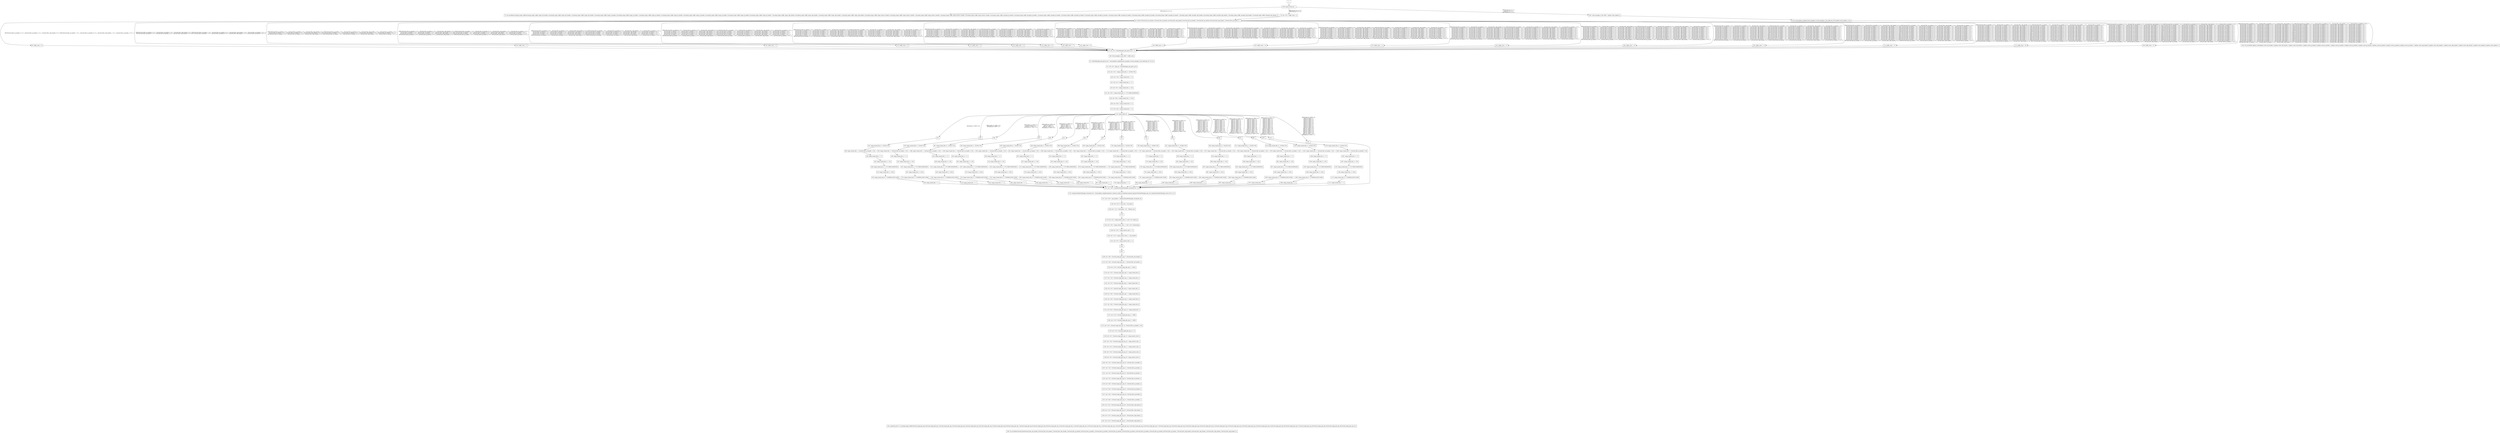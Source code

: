 digraph G {
  "1: " [shape=box, ];
  "70: Sys.invalidate.incoming_tango_traffic(incoming_tango_traffic_tango_eth_header_0,incoming_tango_traffic_tango_eth_header_1,incoming_tango_traffic_tango_eth_header_2,incoming_tango_traffic_tango_ip_header_0,incoming_tango_traffic_tango_ip_header_1,incoming_tango_traffic_tango_ip_header_2,incoming_tango_traffic_tango_ip_header_3,incoming_tango_traffic_tango_ip_header_4,incoming_tango_traffic_tango_ip_header_5,incoming_tango_traffic_tango_ip_header_6,incoming_tango_traffic_tango_ip_header_7,incoming_tango_traffic_tango_udp_header_0,incoming_tango_traffic_tango_udp_header_1,incoming_tango_traffic_tango_udp_header_2,incoming_tango_traffic_tango_udp_header_3,incoming_tango_traffic_tango_metrics_header_0,incoming_tango_traffic_tango_metrics_header_1,incoming_tango_traffic_tango_metrics_header_2,incoming_tango_traffic_tango_metrics_header_3,incoming_tango_traffic_tango_metrics_header_4,incoming_tango_traffic_encaped_ip_header_0,incoming_tango_traffic_encaped_ip_header_1,incoming_tango_traffic_encaped_ip_header_2,incoming_tango_traffic_encaped_ip_header_3,incoming_tango_traffic_encaped_ip_header_4,incoming_tango_traffic_encaped_ip_header_5,incoming_tango_traffic_encaped_ip_header_6,incoming_tango_traffic_encaped_ip_header_7,incoming_tango_traffic_encaped_udp_header_0,incoming_tango_traffic_encaped_udp_header_1,incoming_tango_traffic_encaped_udp_header_2,incoming_tango_traffic_encaped_udp_header_3);" [
  shape=box, ];
  "76: int<<8>> traffic_class = 0;" [shape=box, ];
  "95: traffic_class = 0;" [shape=box, ];
  "100: traffic_class = 1;" [shape=box, ];
  "105: traffic_class = 2;" [shape=box, ];
  "110: traffic_class = 3;" [shape=box, ];
  "115: traffic_class = 4;" [shape=box, ];
  "120: traffic_class = 5;" [shape=box, ];
  "125: traffic_class = 6;" [shape=box, ];
  "130: traffic_class = 7;" [shape=box, ];
  "135: traffic_class = 8;" [shape=box, ];
  "140: traffic_class = 9;" [shape=box, ];
  "145: traffic_class = 10;" [shape=box, ];
  "150: traffic_class = 11;" [shape=box, ];
  "155: traffic_class = 12;" [shape=box, ];
  "160: traffic_class = 13;" [shape=box, ];
  "165: traffic_class = 14;" [shape=box, ];
  "170: traffic_class = 15;" [shape=box, ];
  "175: traffic_class = 30;" [shape=box, ];
  "180: traffic_class = 31;" [shape=box, ];
  "181: match (forward_flow_ip_header_5,forward_flow_ip_header_4,forward_flow_udp_header_0,forward_flow_ip_header_7,forward_flow_ip_header_6,forward_flow_udp_header_1,forward_flow_ip_header_2) ...
" [
  shape=box, ];
  "187: int<<8>> RouteManager_get_path_id_ret = 32;" [shape=box, ];
  "190: route_manager_0_idx_4580 = traffic_class;" [shape=box, ];
  "211: RouteManager_get_path_id_ret = Array.update_complex(route_manager_0,route_manager_0_idx_4580,get_4571,0,0,0);" [
  shape=box, ];
  "217: int<<8>> path_id = RouteManager_get_path_id_ret;" [shape=box, ];
  "224: int<<32>> tango_tunnel_hdr_0 = 1610612736;" [shape=box, ];
  "230: int<<16>> tango_tunnel_hdr_1 = 0;" [shape=box, ];
  "237: int<<8>> tango_tunnel_hdr_2 = 17;" [shape=box, ];
  "244: int<<8>> tango_tunnel_hdr_3 = 220;" [shape=box, ];
  "251: int<<64>> tango_tunnel_hdr_4 = 2747196614509592830;" [shape=box, ];
  "258: int<<64>> tango_tunnel_hdr_5 = 3252;" [shape=box, ];
  "265: int<<64>> tango_tunnel_hdr_6 = 0;" [shape=box, ];
  "272: int<<64>> tango_tunnel_hdr_7 = 0;" [shape=box, ];
  "276: " [shape=box, ];
  "281: tango_tunnel_hdr_0 = 1610612736;" [shape=box, ];
  "290: tango_tunnel_hdr_1 = forward_flow_ip_header_1+58;" [shape=box, ];
  "296: tango_tunnel_hdr_2 = 17;" [shape=box, ];
  "302: tango_tunnel_hdr_3 = 220;" [shape=box, ];
  "308: tango_tunnel_hdr_4 = 2747196614509592830;" [shape=box, ];
  "314: tango_tunnel_hdr_5 = 3252;" [shape=box, ];
  "320: tango_tunnel_hdr_6 = 2739390614536716288;" [shape=box, ];
  "326: tango_tunnel_hdr_7 = 1;" [shape=box, ];
  "329: " [shape=box, ];
  "334: tango_tunnel_hdr_0 = 1610612736;" [shape=box, ];
  "343: tango_tunnel_hdr_1 = forward_flow_ip_header_1+58;" [shape=box, ];
  "349: tango_tunnel_hdr_2 = 17;" [shape=box, ];
  "355: tango_tunnel_hdr_3 = 220;" [shape=box, ];
  "361: tango_tunnel_hdr_4 = 2747196614509592830;" [shape=box, ];
  "367: tango_tunnel_hdr_5 = 3252;" [shape=box, ];
  "373: tango_tunnel_hdr_6 = 2739390614536716288;" [shape=box, ];
  "379: tango_tunnel_hdr_7 = 1;" [shape=box, ];
  "382: " [shape=box, ];
  "387: tango_tunnel_hdr_0 = 1610612736;" [shape=box, ];
  "396: tango_tunnel_hdr_1 = forward_flow_ip_header_1+58;" [shape=box, ];
  "402: tango_tunnel_hdr_2 = 17;" [shape=box, ];
  "408: tango_tunnel_hdr_3 = 220;" [shape=box, ];
  "414: tango_tunnel_hdr_4 = 2747196614509592830;" [shape=box, ];
  "420: tango_tunnel_hdr_5 = 3252;" [shape=box, ];
  "426: tango_tunnel_hdr_6 = 2739390614536716288;" [shape=box, ];
  "432: tango_tunnel_hdr_7 = 1;" [shape=box, ];
  "435: " [shape=box, ];
  "440: tango_tunnel_hdr_0 = 1610612736;" [shape=box, ];
  "449: tango_tunnel_hdr_1 = forward_flow_ip_header_1+58;" [shape=box, ];
  "455: tango_tunnel_hdr_2 = 17;" [shape=box, ];
  "461: tango_tunnel_hdr_3 = 220;" [shape=box, ];
  "467: tango_tunnel_hdr_4 = 2747196614509592830;" [shape=box, ];
  "473: tango_tunnel_hdr_5 = 3252;" [shape=box, ];
  "479: tango_tunnel_hdr_6 = 2739390614536716288;" [shape=box, ];
  "485: tango_tunnel_hdr_7 = 1;" [shape=box, ];
  "488: " [shape=box, ];
  "493: tango_tunnel_hdr_0 = 1610612736;" [shape=box, ];
  "502: tango_tunnel_hdr_1 = forward_flow_ip_header_1+58;" [shape=box, ];
  "508: tango_tunnel_hdr_2 = 17;" [shape=box, ];
  "514: tango_tunnel_hdr_3 = 220;" [shape=box, ];
  "520: tango_tunnel_hdr_4 = 2747196614509592830;" [shape=box, ];
  "526: tango_tunnel_hdr_5 = 3252;" [shape=box, ];
  "532: tango_tunnel_hdr_6 = 2739390614536716288;" [shape=box, ];
  "538: tango_tunnel_hdr_7 = 1;" [shape=box, ];
  "541: " [shape=box, ];
  "546: tango_tunnel_hdr_0 = 1610612736;" [shape=box, ];
  "555: tango_tunnel_hdr_1 = forward_flow_ip_header_1+58;" [shape=box, ];
  "561: tango_tunnel_hdr_2 = 17;" [shape=box, ];
  "567: tango_tunnel_hdr_3 = 220;" [shape=box, ];
  "573: tango_tunnel_hdr_4 = 2747196614509592830;" [shape=box, ];
  "579: tango_tunnel_hdr_5 = 3252;" [shape=box, ];
  "585: tango_tunnel_hdr_6 = 2739390614536716288;" [shape=box, ];
  "591: tango_tunnel_hdr_7 = 1;" [shape=box, ];
  "594: " [shape=box, ];
  "599: tango_tunnel_hdr_0 = 1610612736;" [shape=box, ];
  "608: tango_tunnel_hdr_1 = forward_flow_ip_header_1+58;" [shape=box, ];
  "614: tango_tunnel_hdr_2 = 17;" [shape=box, ];
  "620: tango_tunnel_hdr_3 = 220;" [shape=box, ];
  "626: tango_tunnel_hdr_4 = 2747196614509592830;" [shape=box, ];
  "632: tango_tunnel_hdr_5 = 3252;" [shape=box, ];
  "638: tango_tunnel_hdr_6 = 2739390614536716288;" [shape=box, ];
  "644: tango_tunnel_hdr_7 = 1;" [shape=box, ];
  "647: " [shape=box, ];
  "652: tango_tunnel_hdr_0 = 1610612736;" [shape=box, ];
  "661: tango_tunnel_hdr_1 = forward_flow_ip_header_1+58;" [shape=box, ];
  "667: tango_tunnel_hdr_2 = 17;" [shape=box, ];
  "673: tango_tunnel_hdr_3 = 220;" [shape=box, ];
  "679: tango_tunnel_hdr_4 = 2747196614509592830;" [shape=box, ];
  "685: tango_tunnel_hdr_5 = 3252;" [shape=box, ];
  "691: tango_tunnel_hdr_6 = 2739390614536716288;" [shape=box, ];
  "697: tango_tunnel_hdr_7 = 1;" [shape=box, ];
  "700: " [shape=box, ];
  "705: tango_tunnel_hdr_0 = 1610612736;" [shape=box, ];
  "714: tango_tunnel_hdr_1 = forward_flow_ip_header_1+58;" [shape=box, ];
  "720: tango_tunnel_hdr_2 = 17;" [shape=box, ];
  "726: tango_tunnel_hdr_3 = 220;" [shape=box, ];
  "732: tango_tunnel_hdr_4 = 2747196614509592830;" [shape=box, ];
  "738: tango_tunnel_hdr_5 = 3252;" [shape=box, ];
  "744: tango_tunnel_hdr_6 = 2739390614536716288;" [shape=box, ];
  "750: tango_tunnel_hdr_7 = 1;" [shape=box, ];
  "753: " [shape=box, ];
  "758: tango_tunnel_hdr_0 = 1610612736;" [shape=box, ];
  "767: tango_tunnel_hdr_1 = forward_flow_ip_header_1+58;" [shape=box, ];
  "773: tango_tunnel_hdr_2 = 17;" [shape=box, ];
  "779: tango_tunnel_hdr_3 = 220;" [shape=box, ];
  "785: tango_tunnel_hdr_4 = 2747196614509592830;" [shape=box, ];
  "791: tango_tunnel_hdr_5 = 3252;" [shape=box, ];
  "797: tango_tunnel_hdr_6 = 2739390614536716288;" [shape=box, ];
  "803: tango_tunnel_hdr_7 = 1;" [shape=box, ];
  "806: " [shape=box, ];
  "811: tango_tunnel_hdr_0 = 1610612736;" [shape=box, ];
  "820: tango_tunnel_hdr_1 = forward_flow_ip_header_1+58;" [shape=box, ];
  "826: tango_tunnel_hdr_2 = 17;" [shape=box, ];
  "832: tango_tunnel_hdr_3 = 220;" [shape=box, ];
  "838: tango_tunnel_hdr_4 = 2747196614509592830;" [shape=box, ];
  "844: tango_tunnel_hdr_5 = 3252;" [shape=box, ];
  "850: tango_tunnel_hdr_6 = 2739390614536716288;" [shape=box, ];
  "856: tango_tunnel_hdr_7 = 1;" [shape=box, ];
  "859: " [shape=box, ];
  "864: tango_tunnel_hdr_0 = 1610612736;" [shape=box, ];
  "873: tango_tunnel_hdr_1 = forward_flow_ip_header_1+58;" [shape=box, ];
  "879: tango_tunnel_hdr_2 = 17;" [shape=box, ];
  "885: tango_tunnel_hdr_3 = 220;" [shape=box, ];
  "891: tango_tunnel_hdr_4 = 2747196614509592830;" [shape=box, ];
  "897: tango_tunnel_hdr_5 = 3252;" [shape=box, ];
  "903: tango_tunnel_hdr_6 = 2739390614536716288;" [shape=box, ];
  "909: tango_tunnel_hdr_7 = 1;" [shape=box, ];
  "912: " [shape=box, ];
  "917: tango_tunnel_hdr_0 = 1610612736;" [shape=box, ];
  "926: tango_tunnel_hdr_1 = forward_flow_ip_header_1+58;" [shape=box, ];
  "932: tango_tunnel_hdr_2 = 17;" [shape=box, ];
  "938: tango_tunnel_hdr_3 = 220;" [shape=box, ];
  "944: tango_tunnel_hdr_4 = 2747196614509592830;" [shape=box, ];
  "950: tango_tunnel_hdr_5 = 3252;" [shape=box, ];
  "956: tango_tunnel_hdr_6 = 2739390614536716288;" [shape=box, ];
  "962: tango_tunnel_hdr_7 = 1;" [shape=box, ];
  "965: " [shape=box, ];
  "970: tango_tunnel_hdr_0 = 1610612736;" [shape=box, ];
  "979: tango_tunnel_hdr_1 = forward_flow_ip_header_1+58;" [shape=box, ];
  "985: tango_tunnel_hdr_2 = 17;" [shape=box, ];
  "991: tango_tunnel_hdr_3 = 220;" [shape=box, ];
  "997: tango_tunnel_hdr_4 = 2747196614509592830;" [shape=box, ];
  "1003: tango_tunnel_hdr_5 = 3252;" [shape=box, ];
  "1009: tango_tunnel_hdr_6 = 2739390614536716288;" [shape=box, ];
  "1015: tango_tunnel_hdr_7 = 1;" [shape=box, ];
  "1018: " [shape=box, ];
  "1023: tango_tunnel_hdr_0 = 1610612736;" [shape=box, ];
  "1032: tango_tunnel_hdr_1 = forward_flow_ip_header_1+58;" [shape=box, ];
  "1038: tango_tunnel_hdr_2 = 17;" [shape=box, ];
  "1044: tango_tunnel_hdr_3 = 220;" [shape=box, ];
  "1050: tango_tunnel_hdr_4 = 2747196614509592830;" [shape=box, ];
  "1056: tango_tunnel_hdr_5 = 3252;" [shape=box, ];
  "1062: tango_tunnel_hdr_6 = 2739390614536716288;" [shape=box, ];
  "1068: tango_tunnel_hdr_7 = 1;" [shape=box, ];
  "1071: " [shape=box, ];
  "1076: tango_tunnel_hdr_0 = 1610612736;" [shape=box, ];
  "1085: tango_tunnel_hdr_1 = forward_flow_ip_header_1+58;" [shape=box, ];
  "1091: tango_tunnel_hdr_2 = 17;" [shape=box, ];
  "1097: tango_tunnel_hdr_3 = 220;" [shape=box, ];
  "1103: tango_tunnel_hdr_4 = 2747196614509592830;" [shape=box, ];
  "1109: tango_tunnel_hdr_5 = 3252;" [shape=box, ];
  "1115: tango_tunnel_hdr_6 = 2739390614536716288;" [shape=box, ];
  "1121: tango_tunnel_hdr_7 = 1;" [shape=box, ];
  "1124: " [shape=box, ];
  "1125: match (path_id) ...
" [shape=box, ];
  "1131: int<<16>> SequenceNumberManager_increment_ret = 32;" [shape=box, ];
  "1152: SequenceNumberManager_increment_ret = Array.update_complex(sequence_counters_0,path_id,combined_memop_SequenceNumberManager_get_curr_SequenceNumberManager_next_4575,0,1,0);" [
  shape=box, ];
  "1157: int<<16>> seq_number = SequenceNumberManager_increment_ret;" [
  shape=box, ];
  "1162: int<<32>> time_now = Sys.time();" [shape=box, ];
  "1168: int<<12>> timestamp = [31 : 20]time_now;" [shape=box, ];
  "1170: " [shape=box, ];
  "1176: int<<8>> tango_metrics_hdr_0 = (int<<8>>)path_id;" [shape=box, ];
  "1182: int<<16>> tango_metrics_hdr_1 = (int<<16>>)timestamp;" [shape=box, ];
  "1189: int<<32>> tango_metrics_hdr_2 = 0;" [shape=box, ];
  "1194: int<<16>> tango_metrics_hdr_3 = seq_number;" [shape=box, ];
  "1201: int<<8>> tango_metrics_hdr_4 = 0;" [shape=box, ];
  "1204: " [shape=box, ];
  "1205: " [shape=box, ];
  "1209: int<<48>> forward_tango_pkt_arg_0 = forward_flow_eth_header_0;" [
  shape=box, ];
  "1213: int<<48>> forward_tango_pkt_arg_1 = forward_flow_eth_header_1;" [
  shape=box, ];
  "1219: int<<16>> forward_tango_pkt_arg_2 = 34525;" [shape=box, ];
  "1223: int<<32>> forward_tango_pkt_arg_3 = tango_tunnel_hdr_0;" [shape=box, ];
  "1227: int<<16>> forward_tango_pkt_arg_4 = tango_tunnel_hdr_1;" [shape=box, ];
  "1231: int<<8>> forward_tango_pkt_arg_5 = tango_tunnel_hdr_2;" [shape=box, ];
  "1235: int<<8>> forward_tango_pkt_arg_6 = tango_tunnel_hdr_3;" [shape=box, ];
  "1239: int<<64>> forward_tango_pkt_arg_7 = tango_tunnel_hdr_4;" [shape=box, ];
  "1243: int<<64>> forward_tango_pkt_arg_8 = tango_tunnel_hdr_5;" [shape=box, ];
  "1247: int<<64>> forward_tango_pkt_arg_9 = tango_tunnel_hdr_6;" [shape=box, ];
  "1251: int<<64>> forward_tango_pkt_arg_10 = tango_tunnel_hdr_7;" [shape=box,
                                                                    ];
  "1257: int<<16>> forward_tango_pkt_arg_11 = 8080;" [shape=box, ];
  "1263: int<<16>> forward_tango_pkt_arg_12 = 8080;" [shape=box, ];
  "1273: int<<16>> forward_tango_pkt_arg_13 = forward_flow_ip_header_1+58;" [
  shape=box, ];
  "1279: int<<16>> forward_tango_pkt_arg_14 = 0;" [shape=box, ];
  "1283: int<<8>> forward_tango_pkt_arg_15 = tango_metrics_hdr_0;" [shape=box,
                                                                    ];
  "1287: int<<16>> forward_tango_pkt_arg_16 = tango_metrics_hdr_1;" [
  shape=box, ];
  "1291: int<<32>> forward_tango_pkt_arg_17 = tango_metrics_hdr_2;" [
  shape=box, ];
  "1295: int<<16>> forward_tango_pkt_arg_18 = tango_metrics_hdr_3;" [
  shape=box, ];
  "1299: int<<8>> forward_tango_pkt_arg_19 = tango_metrics_hdr_4;" [shape=box,
                                                                    ];
  "1303: int<<32>> forward_tango_pkt_arg_20 = forward_flow_ip_header_0;" [
  shape=box, ];
  "1307: int<<16>> forward_tango_pkt_arg_21 = forward_flow_ip_header_1;" [
  shape=box, ];
  "1311: int<<8>> forward_tango_pkt_arg_22 = forward_flow_ip_header_2;" [
  shape=box, ];
  "1315: int<<8>> forward_tango_pkt_arg_23 = forward_flow_ip_header_3;" [
  shape=box, ];
  "1319: int<<64>> forward_tango_pkt_arg_24 = forward_flow_ip_header_4;" [
  shape=box, ];
  "1323: int<<64>> forward_tango_pkt_arg_25 = forward_flow_ip_header_5;" [
  shape=box, ];
  "1327: int<<64>> forward_tango_pkt_arg_26 = forward_flow_ip_header_6;" [
  shape=box, ];
  "1331: int<<64>> forward_tango_pkt_arg_27 = forward_flow_ip_header_7;" [
  shape=box, ];
  "1335: int<<16>> forward_tango_pkt_arg_28 = forward_flow_udp_header_0;" [
  shape=box, ];
  "1339: int<<16>> forward_tango_pkt_arg_29 = forward_flow_udp_header_1;" [
  shape=box, ];
  "1343: int<<16>> forward_tango_pkt_arg_30 = forward_flow_udp_header_2;" [
  shape=box, ];
  "1347: int<<16>> forward_tango_pkt_arg_31 = forward_flow_udp_header_3;" [
  shape=box, ];
  "1451: generate_port (12, incoming_tango_traffic(forward_tango_pkt_arg_0,forward_tango_pkt_arg_1,forward_tango_pkt_arg_2,forward_tango_pkt_arg_3,forward_tango_pkt_arg_4,forward_tango_pkt_arg_5,forward_tango_pkt_arg_6,forward_tango_pkt_arg_7,forward_tango_pkt_arg_8,forward_tango_pkt_arg_9,forward_tango_pkt_arg_10,forward_tango_pkt_arg_11,forward_tango_pkt_arg_12,forward_tango_pkt_arg_13,forward_tango_pkt_arg_14,forward_tango_pkt_arg_15,forward_tango_pkt_arg_16,forward_tango_pkt_arg_17,forward_tango_pkt_arg_18,forward_tango_pkt_arg_19,forward_tango_pkt_arg_20,forward_tango_pkt_arg_21,forward_tango_pkt_arg_22,forward_tango_pkt_arg_23,forward_tango_pkt_arg_24,forward_tango_pkt_arg_25,forward_tango_pkt_arg_26,forward_tango_pkt_arg_27,forward_tango_pkt_arg_28,forward_tango_pkt_arg_29,forward_tango_pkt_arg_30,forward_tango_pkt_arg_31));" [
  shape=box, ];
  "1493: Sys.invalidate.forward_flow(forward_flow_eth_header_0,forward_flow_eth_header_1,forward_flow_eth_header_2,forward_flow_ip_header_0,forward_flow_ip_header_1,forward_flow_ip_header_2,forward_flow_ip_header_3,forward_flow_ip_header_4,forward_flow_ip_header_5,forward_flow_ip_header_6,forward_flow_ip_header_7,forward_flow_udp_header_0,forward_flow_udp_header_1,forward_flow_udp_header_2,forward_flow_udp_header_3);" [
  shape=box, ];
  "1497: route_manager_0_idx_4580 = update_route_update_0;" [shape=box, ];
  "1516: Array.update_complex(route_manager_0,route_manager_0_idx_4580,set_4579,update_route_update_1,0,0);" [
  shape=box, ];
  "1554: Sys.invalidate.update_route(update_route_eth_header_0,update_route_eth_header_1,update_route_eth_header_2,update_route_ip_header_0,update_route_ip_header_1,update_route_ip_header_2,update_route_ip_header_3,update_route_ip_header_4,update_route_ip_header_5,update_route_ip_header_6,update_route_ip_header_7,update_route_udp_header_0,update_route_udp_header_1,update_route_udp_header_2,update_route_udp_header_3,update_route_update_0,update_route_update_1);" [
  shape=box, ];
  "1556: match (event_id) ...
" [shape=box, ];
  
  
  "1: " -> "1556: match (event_id) ...
" [label="", ];
  "76: int<<8>> traffic_class = 0;" -> "181: match (forward_flow_ip_header_5,forward_flow_ip_header_4,forward_flow_udp_header_0,forward_flow_ip_header_7,forward_flow_ip_header_6,forward_flow_udp_header_1,forward_flow_ip_header_2) ...
" [
  label="", ];
  "95: traffic_class = 0;" -> "187: int<<8>> RouteManager_get_path_id_ret = 32;" [
  label="", ];
  "100: traffic_class = 1;" -> "187: int<<8>> RouteManager_get_path_id_ret = 32;" [
  label="", ];
  "105: traffic_class = 2;" -> "187: int<<8>> RouteManager_get_path_id_ret = 32;" [
  label="", ];
  "110: traffic_class = 3;" -> "187: int<<8>> RouteManager_get_path_id_ret = 32;" [
  label="", ];
  "115: traffic_class = 4;" -> "187: int<<8>> RouteManager_get_path_id_ret = 32;" [
  label="", ];
  "120: traffic_class = 5;" -> "187: int<<8>> RouteManager_get_path_id_ret = 32;" [
  label="", ];
  "125: traffic_class = 6;" -> "187: int<<8>> RouteManager_get_path_id_ret = 32;" [
  label="", ];
  "130: traffic_class = 7;" -> "187: int<<8>> RouteManager_get_path_id_ret = 32;" [
  label="", ];
  "135: traffic_class = 8;" -> "187: int<<8>> RouteManager_get_path_id_ret = 32;" [
  label="", ];
  "140: traffic_class = 9;" -> "187: int<<8>> RouteManager_get_path_id_ret = 32;" [
  label="", ];
  "145: traffic_class = 10;" -> "187: int<<8>> RouteManager_get_path_id_ret = 32;" [
  label="", ];
  "150: traffic_class = 11;" -> "187: int<<8>> RouteManager_get_path_id_ret = 32;" [
  label="", ];
  "155: traffic_class = 12;" -> "187: int<<8>> RouteManager_get_path_id_ret = 32;" [
  label="", ];
  "160: traffic_class = 13;" -> "187: int<<8>> RouteManager_get_path_id_ret = 32;" [
  label="", ];
  "165: traffic_class = 14;" -> "187: int<<8>> RouteManager_get_path_id_ret = 32;" [
  label="", ];
  "170: traffic_class = 15;" -> "187: int<<8>> RouteManager_get_path_id_ret = 32;" [
  label="", ];
  "175: traffic_class = 30;" -> "187: int<<8>> RouteManager_get_path_id_ret = 32;" [
  label="", ];
  "180: traffic_class = 31;" -> "187: int<<8>> RouteManager_get_path_id_ret = 32;" [
  label="", ];
  "181: match (forward_flow_ip_header_5,forward_flow_ip_header_4,forward_flow_udp_header_0,forward_flow_ip_header_7,forward_flow_ip_header_6,forward_flow_udp_header_1,forward_flow_ip_header_2) ...
" -> "95: traffic_class = 0;" [
  label="HIT{forward_flow_ip_header_5~0==_,forward_flow_ip_header_4~0==_,forward_flow_udp_header_0~0==5000,forward_flow_ip_header_7~0==_,forward_flow_ip_header_6~0==_,forward_flow_udp_header_1~0==_,forward_flow_ip_header_2~0==_;}",
  ];
  "181: match (forward_flow_ip_header_5,forward_flow_ip_header_4,forward_flow_udp_header_0,forward_flow_ip_header_7,forward_flow_ip_header_6,forward_flow_udp_header_1,forward_flow_ip_header_2) ...
" -> "100: traffic_class = 1;" [
  label="MISS{forward_flow_ip_header_5~0==_,forward_flow_ip_header_4~0==_,forward_flow_udp_header_0~0==5000,forward_flow_ip_header_7~0==_,forward_flow_ip_header_6~0==_,forward_flow_udp_header_1~0==_,forward_flow_ip_header_2~0==_;}
HIT{forward_flow_ip_header_5~0==_,forward_flow_ip_header_4~0==_,forward_flow_udp_header_0~0==5001,forward_flow_ip_header_7~0==_,forward_flow_ip_header_6~0==_,forward_flow_udp_header_1~0==_,forward_flow_ip_header_2~0==_;}",
  ];
  "181: match (forward_flow_ip_header_5,forward_flow_ip_header_4,forward_flow_udp_header_0,forward_flow_ip_header_7,forward_flow_ip_header_6,forward_flow_udp_header_1,forward_flow_ip_header_2) ...
" -> "105: traffic_class = 2;" [
  label="MISS{forward_flow_ip_header_5~0==_,forward_flow_ip_header_4~0==_,forward_flow_udp_header_0~0==5000,forward_flow_ip_header_7~0==_,forward_flow_ip_header_6~0==_,forward_flow_udp_header_1~0==_,forward_flow_ip_header_2~0==_;
forward_flow_ip_header_5~0==_,forward_flow_ip_header_4~0==_,forward_flow_udp_header_0~0==5001,forward_flow_ip_header_7~0==_,forward_flow_ip_header_6~0==_,forward_flow_udp_header_1~0==_,forward_flow_ip_header_2~0==_;}
HIT{forward_flow_ip_header_5~0==_,forward_flow_ip_header_4~0==_,forward_flow_udp_header_0~0==5002,forward_flow_ip_header_7~0==_,forward_flow_ip_header_6~0==_,forward_flow_udp_header_1~0==_,forward_flow_ip_header_2~0==_;}",
  ];
  "181: match (forward_flow_ip_header_5,forward_flow_ip_header_4,forward_flow_udp_header_0,forward_flow_ip_header_7,forward_flow_ip_header_6,forward_flow_udp_header_1,forward_flow_ip_header_2) ...
" -> "110: traffic_class = 3;" [
  label="MISS{forward_flow_ip_header_5~0==_,forward_flow_ip_header_4~0==_,forward_flow_udp_header_0~0==5000,forward_flow_ip_header_7~0==_,forward_flow_ip_header_6~0==_,forward_flow_udp_header_1~0==_,forward_flow_ip_header_2~0==_;
forward_flow_ip_header_5~0==_,forward_flow_ip_header_4~0==_,forward_flow_udp_header_0~0==5001,forward_flow_ip_header_7~0==_,forward_flow_ip_header_6~0==_,forward_flow_udp_header_1~0==_,forward_flow_ip_header_2~0==_;
forward_flow_ip_header_5~0==_,forward_flow_ip_header_4~0==_,forward_flow_udp_header_0~0==5002,forward_flow_ip_header_7~0==_,forward_flow_ip_header_6~0==_,forward_flow_udp_header_1~0==_,forward_flow_ip_header_2~0==_;}
HIT{forward_flow_ip_header_5~0==_,forward_flow_ip_header_4~0==_,forward_flow_udp_header_0~0==5003,forward_flow_ip_header_7~0==_,forward_flow_ip_header_6~0==_,forward_flow_udp_header_1~0==_,forward_flow_ip_header_2~0==_;}",
  ];
  "181: match (forward_flow_ip_header_5,forward_flow_ip_header_4,forward_flow_udp_header_0,forward_flow_ip_header_7,forward_flow_ip_header_6,forward_flow_udp_header_1,forward_flow_ip_header_2) ...
" -> "115: traffic_class = 4;" [
  label="MISS{forward_flow_ip_header_5~0==_,forward_flow_ip_header_4~0==_,forward_flow_udp_header_0~0==5000,forward_flow_ip_header_7~0==_,forward_flow_ip_header_6~0==_,forward_flow_udp_header_1~0==_,forward_flow_ip_header_2~0==_;
forward_flow_ip_header_5~0==_,forward_flow_ip_header_4~0==_,forward_flow_udp_header_0~0==5001,forward_flow_ip_header_7~0==_,forward_flow_ip_header_6~0==_,forward_flow_udp_header_1~0==_,forward_flow_ip_header_2~0==_;
forward_flow_ip_header_5~0==_,forward_flow_ip_header_4~0==_,forward_flow_udp_header_0~0==5002,forward_flow_ip_header_7~0==_,forward_flow_ip_header_6~0==_,forward_flow_udp_header_1~0==_,forward_flow_ip_header_2~0==_;
forward_flow_ip_header_5~0==_,forward_flow_ip_header_4~0==_,forward_flow_udp_header_0~0==5003,forward_flow_ip_header_7~0==_,forward_flow_ip_header_6~0==_,forward_flow_udp_header_1~0==_,forward_flow_ip_header_2~0==_;}
HIT{forward_flow_ip_header_5~0==_,forward_flow_ip_header_4~0==_,forward_flow_udp_header_0~0==5004,forward_flow_ip_header_7~0==_,forward_flow_ip_header_6~0==_,forward_flow_udp_header_1~0==_,forward_flow_ip_header_2~0==_;}",
  ];
  "181: match (forward_flow_ip_header_5,forward_flow_ip_header_4,forward_flow_udp_header_0,forward_flow_ip_header_7,forward_flow_ip_header_6,forward_flow_udp_header_1,forward_flow_ip_header_2) ...
" -> "120: traffic_class = 5;" [
  label="MISS{forward_flow_ip_header_5~0==_,forward_flow_ip_header_4~0==_,forward_flow_udp_header_0~0==5000,forward_flow_ip_header_7~0==_,forward_flow_ip_header_6~0==_,forward_flow_udp_header_1~0==_,forward_flow_ip_header_2~0==_;
forward_flow_ip_header_5~0==_,forward_flow_ip_header_4~0==_,forward_flow_udp_header_0~0==5001,forward_flow_ip_header_7~0==_,forward_flow_ip_header_6~0==_,forward_flow_udp_header_1~0==_,forward_flow_ip_header_2~0==_;
forward_flow_ip_header_5~0==_,forward_flow_ip_header_4~0==_,forward_flow_udp_header_0~0==5002,forward_flow_ip_header_7~0==_,forward_flow_ip_header_6~0==_,forward_flow_udp_header_1~0==_,forward_flow_ip_header_2~0==_;
forward_flow_ip_header_5~0==_,forward_flow_ip_header_4~0==_,forward_flow_udp_header_0~0==5003,forward_flow_ip_header_7~0==_,forward_flow_ip_header_6~0==_,forward_flow_udp_header_1~0==_,forward_flow_ip_header_2~0==_;
forward_flow_ip_header_5~0==_,forward_flow_ip_header_4~0==_,forward_flow_udp_header_0~0==5004,forward_flow_ip_header_7~0==_,forward_flow_ip_header_6~0==_,forward_flow_udp_header_1~0==_,forward_flow_ip_header_2~0==_;}
HIT{forward_flow_ip_header_5~0==_,forward_flow_ip_header_4~0==_,forward_flow_udp_header_0~0==5005,forward_flow_ip_header_7~0==_,forward_flow_ip_header_6~0==_,forward_flow_udp_header_1~0==_,forward_flow_ip_header_2~0==_;}",
  ];
  "181: match (forward_flow_ip_header_5,forward_flow_ip_header_4,forward_flow_udp_header_0,forward_flow_ip_header_7,forward_flow_ip_header_6,forward_flow_udp_header_1,forward_flow_ip_header_2) ...
" -> "125: traffic_class = 6;" [
  label="MISS{forward_flow_ip_header_5~0==_,forward_flow_ip_header_4~0==_,forward_flow_udp_header_0~0==5000,forward_flow_ip_header_7~0==_,forward_flow_ip_header_6~0==_,forward_flow_udp_header_1~0==_,forward_flow_ip_header_2~0==_;
forward_flow_ip_header_5~0==_,forward_flow_ip_header_4~0==_,forward_flow_udp_header_0~0==5001,forward_flow_ip_header_7~0==_,forward_flow_ip_header_6~0==_,forward_flow_udp_header_1~0==_,forward_flow_ip_header_2~0==_;
forward_flow_ip_header_5~0==_,forward_flow_ip_header_4~0==_,forward_flow_udp_header_0~0==5002,forward_flow_ip_header_7~0==_,forward_flow_ip_header_6~0==_,forward_flow_udp_header_1~0==_,forward_flow_ip_header_2~0==_;
forward_flow_ip_header_5~0==_,forward_flow_ip_header_4~0==_,forward_flow_udp_header_0~0==5003,forward_flow_ip_header_7~0==_,forward_flow_ip_header_6~0==_,forward_flow_udp_header_1~0==_,forward_flow_ip_header_2~0==_;
forward_flow_ip_header_5~0==_,forward_flow_ip_header_4~0==_,forward_flow_udp_header_0~0==5004,forward_flow_ip_header_7~0==_,forward_flow_ip_header_6~0==_,forward_flow_udp_header_1~0==_,forward_flow_ip_header_2~0==_;
forward_flow_ip_header_5~0==_,forward_flow_ip_header_4~0==_,forward_flow_udp_header_0~0==5005,forward_flow_ip_header_7~0==_,forward_flow_ip_header_6~0==_,forward_flow_udp_header_1~0==_,forward_flow_ip_header_2~0==_;}
HIT{forward_flow_ip_header_5~0==_,forward_flow_ip_header_4~0==_,forward_flow_udp_header_0~0==5006,forward_flow_ip_header_7~0==_,forward_flow_ip_header_6~0==_,forward_flow_udp_header_1~0==_,forward_flow_ip_header_2~0==_;}",
  ];
  "181: match (forward_flow_ip_header_5,forward_flow_ip_header_4,forward_flow_udp_header_0,forward_flow_ip_header_7,forward_flow_ip_header_6,forward_flow_udp_header_1,forward_flow_ip_header_2) ...
" -> "130: traffic_class = 7;" [
  label="MISS{forward_flow_ip_header_5~0==_,forward_flow_ip_header_4~0==_,forward_flow_udp_header_0~0==5000,forward_flow_ip_header_7~0==_,forward_flow_ip_header_6~0==_,forward_flow_udp_header_1~0==_,forward_flow_ip_header_2~0==_;
forward_flow_ip_header_5~0==_,forward_flow_ip_header_4~0==_,forward_flow_udp_header_0~0==5001,forward_flow_ip_header_7~0==_,forward_flow_ip_header_6~0==_,forward_flow_udp_header_1~0==_,forward_flow_ip_header_2~0==_;
forward_flow_ip_header_5~0==_,forward_flow_ip_header_4~0==_,forward_flow_udp_header_0~0==5002,forward_flow_ip_header_7~0==_,forward_flow_ip_header_6~0==_,forward_flow_udp_header_1~0==_,forward_flow_ip_header_2~0==_;
forward_flow_ip_header_5~0==_,forward_flow_ip_header_4~0==_,forward_flow_udp_header_0~0==5003,forward_flow_ip_header_7~0==_,forward_flow_ip_header_6~0==_,forward_flow_udp_header_1~0==_,forward_flow_ip_header_2~0==_;
forward_flow_ip_header_5~0==_,forward_flow_ip_header_4~0==_,forward_flow_udp_header_0~0==5004,forward_flow_ip_header_7~0==_,forward_flow_ip_header_6~0==_,forward_flow_udp_header_1~0==_,forward_flow_ip_header_2~0==_;
forward_flow_ip_header_5~0==_,forward_flow_ip_header_4~0==_,forward_flow_udp_header_0~0==5005,forward_flow_ip_header_7~0==_,forward_flow_ip_header_6~0==_,forward_flow_udp_header_1~0==_,forward_flow_ip_header_2~0==_;
forward_flow_ip_header_5~0==_,forward_flow_ip_header_4~0==_,forward_flow_udp_header_0~0==5006,forward_flow_ip_header_7~0==_,forward_flow_ip_header_6~0==_,forward_flow_udp_header_1~0==_,forward_flow_ip_header_2~0==_;}
HIT{forward_flow_ip_header_5~0==_,forward_flow_ip_header_4~0==_,forward_flow_udp_header_0~0==5007,forward_flow_ip_header_7~0==_,forward_flow_ip_header_6~0==_,forward_flow_udp_header_1~0==_,forward_flow_ip_header_2~0==_;}",
  ];
  "181: match (forward_flow_ip_header_5,forward_flow_ip_header_4,forward_flow_udp_header_0,forward_flow_ip_header_7,forward_flow_ip_header_6,forward_flow_udp_header_1,forward_flow_ip_header_2) ...
" -> "135: traffic_class = 8;" [
  label="MISS{forward_flow_ip_header_5~0==_,forward_flow_ip_header_4~0==_,forward_flow_udp_header_0~0==5000,forward_flow_ip_header_7~0==_,forward_flow_ip_header_6~0==_,forward_flow_udp_header_1~0==_,forward_flow_ip_header_2~0==_;
forward_flow_ip_header_5~0==_,forward_flow_ip_header_4~0==_,forward_flow_udp_header_0~0==5001,forward_flow_ip_header_7~0==_,forward_flow_ip_header_6~0==_,forward_flow_udp_header_1~0==_,forward_flow_ip_header_2~0==_;
forward_flow_ip_header_5~0==_,forward_flow_ip_header_4~0==_,forward_flow_udp_header_0~0==5002,forward_flow_ip_header_7~0==_,forward_flow_ip_header_6~0==_,forward_flow_udp_header_1~0==_,forward_flow_ip_header_2~0==_;
forward_flow_ip_header_5~0==_,forward_flow_ip_header_4~0==_,forward_flow_udp_header_0~0==5003,forward_flow_ip_header_7~0==_,forward_flow_ip_header_6~0==_,forward_flow_udp_header_1~0==_,forward_flow_ip_header_2~0==_;
forward_flow_ip_header_5~0==_,forward_flow_ip_header_4~0==_,forward_flow_udp_header_0~0==5004,forward_flow_ip_header_7~0==_,forward_flow_ip_header_6~0==_,forward_flow_udp_header_1~0==_,forward_flow_ip_header_2~0==_;
forward_flow_ip_header_5~0==_,forward_flow_ip_header_4~0==_,forward_flow_udp_header_0~0==5005,forward_flow_ip_header_7~0==_,forward_flow_ip_header_6~0==_,forward_flow_udp_header_1~0==_,forward_flow_ip_header_2~0==_;
forward_flow_ip_header_5~0==_,forward_flow_ip_header_4~0==_,forward_flow_udp_header_0~0==5006,forward_flow_ip_header_7~0==_,forward_flow_ip_header_6~0==_,forward_flow_udp_header_1~0==_,forward_flow_ip_header_2~0==_;
forward_flow_ip_header_5~0==_,forward_flow_ip_header_4~0==_,forward_flow_udp_header_0~0==5007,forward_flow_ip_header_7~0==_,forward_flow_ip_header_6~0==_,forward_flow_udp_header_1~0==_,forward_flow_ip_header_2~0==_;}
HIT{forward_flow_ip_header_5~0==_,forward_flow_ip_header_4~0==_,forward_flow_udp_header_0~0==6000,forward_flow_ip_header_7~0==_,forward_flow_ip_header_6~0==_,forward_flow_udp_header_1~0==_,forward_flow_ip_header_2~0==_;}",
  ];
  "181: match (forward_flow_ip_header_5,forward_flow_ip_header_4,forward_flow_udp_header_0,forward_flow_ip_header_7,forward_flow_ip_header_6,forward_flow_udp_header_1,forward_flow_ip_header_2) ...
" -> "140: traffic_class = 9;" [
  label="MISS{forward_flow_ip_header_5~0==_,forward_flow_ip_header_4~0==_,forward_flow_udp_header_0~0==5000,forward_flow_ip_header_7~0==_,forward_flow_ip_header_6~0==_,forward_flow_udp_header_1~0==_,forward_flow_ip_header_2~0==_;
forward_flow_ip_header_5~0==_,forward_flow_ip_header_4~0==_,forward_flow_udp_header_0~0==5001,forward_flow_ip_header_7~0==_,forward_flow_ip_header_6~0==_,forward_flow_udp_header_1~0==_,forward_flow_ip_header_2~0==_;
forward_flow_ip_header_5~0==_,forward_flow_ip_header_4~0==_,forward_flow_udp_header_0~0==5002,forward_flow_ip_header_7~0==_,forward_flow_ip_header_6~0==_,forward_flow_udp_header_1~0==_,forward_flow_ip_header_2~0==_;
forward_flow_ip_header_5~0==_,forward_flow_ip_header_4~0==_,forward_flow_udp_header_0~0==5003,forward_flow_ip_header_7~0==_,forward_flow_ip_header_6~0==_,forward_flow_udp_header_1~0==_,forward_flow_ip_header_2~0==_;
forward_flow_ip_header_5~0==_,forward_flow_ip_header_4~0==_,forward_flow_udp_header_0~0==5004,forward_flow_ip_header_7~0==_,forward_flow_ip_header_6~0==_,forward_flow_udp_header_1~0==_,forward_flow_ip_header_2~0==_;
forward_flow_ip_header_5~0==_,forward_flow_ip_header_4~0==_,forward_flow_udp_header_0~0==5005,forward_flow_ip_header_7~0==_,forward_flow_ip_header_6~0==_,forward_flow_udp_header_1~0==_,forward_flow_ip_header_2~0==_;
forward_flow_ip_header_5~0==_,forward_flow_ip_header_4~0==_,forward_flow_udp_header_0~0==5006,forward_flow_ip_header_7~0==_,forward_flow_ip_header_6~0==_,forward_flow_udp_header_1~0==_,forward_flow_ip_header_2~0==_;
forward_flow_ip_header_5~0==_,forward_flow_ip_header_4~0==_,forward_flow_udp_header_0~0==5007,forward_flow_ip_header_7~0==_,forward_flow_ip_header_6~0==_,forward_flow_udp_header_1~0==_,forward_flow_ip_header_2~0==_;
forward_flow_ip_header_5~0==_,forward_flow_ip_header_4~0==_,forward_flow_udp_header_0~0==6000,forward_flow_ip_header_7~0==_,forward_flow_ip_header_6~0==_,forward_flow_udp_header_1~0==_,forward_flow_ip_header_2~0==_;}
HIT{forward_flow_ip_header_5~0==_,forward_flow_ip_header_4~0==_,forward_flow_udp_header_0~0==6001,forward_flow_ip_header_7~0==_,forward_flow_ip_header_6~0==_,forward_flow_udp_header_1~0==_,forward_flow_ip_header_2~0==_;}",
  ];
  "181: match (forward_flow_ip_header_5,forward_flow_ip_header_4,forward_flow_udp_header_0,forward_flow_ip_header_7,forward_flow_ip_header_6,forward_flow_udp_header_1,forward_flow_ip_header_2) ...
" -> "145: traffic_class = 10;" [
  label="MISS{forward_flow_ip_header_5~0==_,forward_flow_ip_header_4~0==_,forward_flow_udp_header_0~0==5000,forward_flow_ip_header_7~0==_,forward_flow_ip_header_6~0==_,forward_flow_udp_header_1~0==_,forward_flow_ip_header_2~0==_;
forward_flow_ip_header_5~0==_,forward_flow_ip_header_4~0==_,forward_flow_udp_header_0~0==5001,forward_flow_ip_header_7~0==_,forward_flow_ip_header_6~0==_,forward_flow_udp_header_1~0==_,forward_flow_ip_header_2~0==_;
forward_flow_ip_header_5~0==_,forward_flow_ip_header_4~0==_,forward_flow_udp_header_0~0==5002,forward_flow_ip_header_7~0==_,forward_flow_ip_header_6~0==_,forward_flow_udp_header_1~0==_,forward_flow_ip_header_2~0==_;
forward_flow_ip_header_5~0==_,forward_flow_ip_header_4~0==_,forward_flow_udp_header_0~0==5003,forward_flow_ip_header_7~0==_,forward_flow_ip_header_6~0==_,forward_flow_udp_header_1~0==_,forward_flow_ip_header_2~0==_;
forward_flow_ip_header_5~0==_,forward_flow_ip_header_4~0==_,forward_flow_udp_header_0~0==5004,forward_flow_ip_header_7~0==_,forward_flow_ip_header_6~0==_,forward_flow_udp_header_1~0==_,forward_flow_ip_header_2~0==_;
forward_flow_ip_header_5~0==_,forward_flow_ip_header_4~0==_,forward_flow_udp_header_0~0==5005,forward_flow_ip_header_7~0==_,forward_flow_ip_header_6~0==_,forward_flow_udp_header_1~0==_,forward_flow_ip_header_2~0==_;
forward_flow_ip_header_5~0==_,forward_flow_ip_header_4~0==_,forward_flow_udp_header_0~0==5006,forward_flow_ip_header_7~0==_,forward_flow_ip_header_6~0==_,forward_flow_udp_header_1~0==_,forward_flow_ip_header_2~0==_;
forward_flow_ip_header_5~0==_,forward_flow_ip_header_4~0==_,forward_flow_udp_header_0~0==5007,forward_flow_ip_header_7~0==_,forward_flow_ip_header_6~0==_,forward_flow_udp_header_1~0==_,forward_flow_ip_header_2~0==_;
forward_flow_ip_header_5~0==_,forward_flow_ip_header_4~0==_,forward_flow_udp_header_0~0==6000,forward_flow_ip_header_7~0==_,forward_flow_ip_header_6~0==_,forward_flow_udp_header_1~0==_,forward_flow_ip_header_2~0==_;
forward_flow_ip_header_5~0==_,forward_flow_ip_header_4~0==_,forward_flow_udp_header_0~0==6001,forward_flow_ip_header_7~0==_,forward_flow_ip_header_6~0==_,forward_flow_udp_header_1~0==_,forward_flow_ip_header_2~0==_;}
HIT{forward_flow_ip_header_5~0==_,forward_flow_ip_header_4~0==_,forward_flow_udp_header_0~0==6002,forward_flow_ip_header_7~0==_,forward_flow_ip_header_6~0==_,forward_flow_udp_header_1~0==_,forward_flow_ip_header_2~0==_;}",
  ];
  "181: match (forward_flow_ip_header_5,forward_flow_ip_header_4,forward_flow_udp_header_0,forward_flow_ip_header_7,forward_flow_ip_header_6,forward_flow_udp_header_1,forward_flow_ip_header_2) ...
" -> "150: traffic_class = 11;" [
  label="MISS{forward_flow_ip_header_5~0==_,forward_flow_ip_header_4~0==_,forward_flow_udp_header_0~0==5000,forward_flow_ip_header_7~0==_,forward_flow_ip_header_6~0==_,forward_flow_udp_header_1~0==_,forward_flow_ip_header_2~0==_;
forward_flow_ip_header_5~0==_,forward_flow_ip_header_4~0==_,forward_flow_udp_header_0~0==5001,forward_flow_ip_header_7~0==_,forward_flow_ip_header_6~0==_,forward_flow_udp_header_1~0==_,forward_flow_ip_header_2~0==_;
forward_flow_ip_header_5~0==_,forward_flow_ip_header_4~0==_,forward_flow_udp_header_0~0==5002,forward_flow_ip_header_7~0==_,forward_flow_ip_header_6~0==_,forward_flow_udp_header_1~0==_,forward_flow_ip_header_2~0==_;
forward_flow_ip_header_5~0==_,forward_flow_ip_header_4~0==_,forward_flow_udp_header_0~0==5003,forward_flow_ip_header_7~0==_,forward_flow_ip_header_6~0==_,forward_flow_udp_header_1~0==_,forward_flow_ip_header_2~0==_;
forward_flow_ip_header_5~0==_,forward_flow_ip_header_4~0==_,forward_flow_udp_header_0~0==5004,forward_flow_ip_header_7~0==_,forward_flow_ip_header_6~0==_,forward_flow_udp_header_1~0==_,forward_flow_ip_header_2~0==_;
forward_flow_ip_header_5~0==_,forward_flow_ip_header_4~0==_,forward_flow_udp_header_0~0==5005,forward_flow_ip_header_7~0==_,forward_flow_ip_header_6~0==_,forward_flow_udp_header_1~0==_,forward_flow_ip_header_2~0==_;
forward_flow_ip_header_5~0==_,forward_flow_ip_header_4~0==_,forward_flow_udp_header_0~0==5006,forward_flow_ip_header_7~0==_,forward_flow_ip_header_6~0==_,forward_flow_udp_header_1~0==_,forward_flow_ip_header_2~0==_;
forward_flow_ip_header_5~0==_,forward_flow_ip_header_4~0==_,forward_flow_udp_header_0~0==5007,forward_flow_ip_header_7~0==_,forward_flow_ip_header_6~0==_,forward_flow_udp_header_1~0==_,forward_flow_ip_header_2~0==_;
forward_flow_ip_header_5~0==_,forward_flow_ip_header_4~0==_,forward_flow_udp_header_0~0==6000,forward_flow_ip_header_7~0==_,forward_flow_ip_header_6~0==_,forward_flow_udp_header_1~0==_,forward_flow_ip_header_2~0==_;
forward_flow_ip_header_5~0==_,forward_flow_ip_header_4~0==_,forward_flow_udp_header_0~0==6001,forward_flow_ip_header_7~0==_,forward_flow_ip_header_6~0==_,forward_flow_udp_header_1~0==_,forward_flow_ip_header_2~0==_;
forward_flow_ip_header_5~0==_,forward_flow_ip_header_4~0==_,forward_flow_udp_header_0~0==6002,forward_flow_ip_header_7~0==_,forward_flow_ip_header_6~0==_,forward_flow_udp_header_1~0==_,forward_flow_ip_header_2~0==_;}
HIT{forward_flow_ip_header_5~0==_,forward_flow_ip_header_4~0==_,forward_flow_udp_header_0~0==6003,forward_flow_ip_header_7~0==_,forward_flow_ip_header_6~0==_,forward_flow_udp_header_1~0==_,forward_flow_ip_header_2~0==_;}",
  ];
  "181: match (forward_flow_ip_header_5,forward_flow_ip_header_4,forward_flow_udp_header_0,forward_flow_ip_header_7,forward_flow_ip_header_6,forward_flow_udp_header_1,forward_flow_ip_header_2) ...
" -> "155: traffic_class = 12;" [
  label="MISS{forward_flow_ip_header_5~0==_,forward_flow_ip_header_4~0==_,forward_flow_udp_header_0~0==5000,forward_flow_ip_header_7~0==_,forward_flow_ip_header_6~0==_,forward_flow_udp_header_1~0==_,forward_flow_ip_header_2~0==_;
forward_flow_ip_header_5~0==_,forward_flow_ip_header_4~0==_,forward_flow_udp_header_0~0==5001,forward_flow_ip_header_7~0==_,forward_flow_ip_header_6~0==_,forward_flow_udp_header_1~0==_,forward_flow_ip_header_2~0==_;
forward_flow_ip_header_5~0==_,forward_flow_ip_header_4~0==_,forward_flow_udp_header_0~0==5002,forward_flow_ip_header_7~0==_,forward_flow_ip_header_6~0==_,forward_flow_udp_header_1~0==_,forward_flow_ip_header_2~0==_;
forward_flow_ip_header_5~0==_,forward_flow_ip_header_4~0==_,forward_flow_udp_header_0~0==5003,forward_flow_ip_header_7~0==_,forward_flow_ip_header_6~0==_,forward_flow_udp_header_1~0==_,forward_flow_ip_header_2~0==_;
forward_flow_ip_header_5~0==_,forward_flow_ip_header_4~0==_,forward_flow_udp_header_0~0==5004,forward_flow_ip_header_7~0==_,forward_flow_ip_header_6~0==_,forward_flow_udp_header_1~0==_,forward_flow_ip_header_2~0==_;
forward_flow_ip_header_5~0==_,forward_flow_ip_header_4~0==_,forward_flow_udp_header_0~0==5005,forward_flow_ip_header_7~0==_,forward_flow_ip_header_6~0==_,forward_flow_udp_header_1~0==_,forward_flow_ip_header_2~0==_;
forward_flow_ip_header_5~0==_,forward_flow_ip_header_4~0==_,forward_flow_udp_header_0~0==5006,forward_flow_ip_header_7~0==_,forward_flow_ip_header_6~0==_,forward_flow_udp_header_1~0==_,forward_flow_ip_header_2~0==_;
forward_flow_ip_header_5~0==_,forward_flow_ip_header_4~0==_,forward_flow_udp_header_0~0==5007,forward_flow_ip_header_7~0==_,forward_flow_ip_header_6~0==_,forward_flow_udp_header_1~0==_,forward_flow_ip_header_2~0==_;
forward_flow_ip_header_5~0==_,forward_flow_ip_header_4~0==_,forward_flow_udp_header_0~0==6000,forward_flow_ip_header_7~0==_,forward_flow_ip_header_6~0==_,forward_flow_udp_header_1~0==_,forward_flow_ip_header_2~0==_;
forward_flow_ip_header_5~0==_,forward_flow_ip_header_4~0==_,forward_flow_udp_header_0~0==6001,forward_flow_ip_header_7~0==_,forward_flow_ip_header_6~0==_,forward_flow_udp_header_1~0==_,forward_flow_ip_header_2~0==_;
forward_flow_ip_header_5~0==_,forward_flow_ip_header_4~0==_,forward_flow_udp_header_0~0==6002,forward_flow_ip_header_7~0==_,forward_flow_ip_header_6~0==_,forward_flow_udp_header_1~0==_,forward_flow_ip_header_2~0==_;
forward_flow_ip_header_5~0==_,forward_flow_ip_header_4~0==_,forward_flow_udp_header_0~0==6003,forward_flow_ip_header_7~0==_,forward_flow_ip_header_6~0==_,forward_flow_udp_header_1~0==_,forward_flow_ip_header_2~0==_;}
HIT{forward_flow_ip_header_5~0==_,forward_flow_ip_header_4~0==_,forward_flow_udp_header_0~0==6004,forward_flow_ip_header_7~0==_,forward_flow_ip_header_6~0==_,forward_flow_udp_header_1~0==_,forward_flow_ip_header_2~0==_;}",
  ];
  "181: match (forward_flow_ip_header_5,forward_flow_ip_header_4,forward_flow_udp_header_0,forward_flow_ip_header_7,forward_flow_ip_header_6,forward_flow_udp_header_1,forward_flow_ip_header_2) ...
" -> "160: traffic_class = 13;" [
  label="MISS{forward_flow_ip_header_5~0==_,forward_flow_ip_header_4~0==_,forward_flow_udp_header_0~0==5000,forward_flow_ip_header_7~0==_,forward_flow_ip_header_6~0==_,forward_flow_udp_header_1~0==_,forward_flow_ip_header_2~0==_;
forward_flow_ip_header_5~0==_,forward_flow_ip_header_4~0==_,forward_flow_udp_header_0~0==5001,forward_flow_ip_header_7~0==_,forward_flow_ip_header_6~0==_,forward_flow_udp_header_1~0==_,forward_flow_ip_header_2~0==_;
forward_flow_ip_header_5~0==_,forward_flow_ip_header_4~0==_,forward_flow_udp_header_0~0==5002,forward_flow_ip_header_7~0==_,forward_flow_ip_header_6~0==_,forward_flow_udp_header_1~0==_,forward_flow_ip_header_2~0==_;
forward_flow_ip_header_5~0==_,forward_flow_ip_header_4~0==_,forward_flow_udp_header_0~0==5003,forward_flow_ip_header_7~0==_,forward_flow_ip_header_6~0==_,forward_flow_udp_header_1~0==_,forward_flow_ip_header_2~0==_;
forward_flow_ip_header_5~0==_,forward_flow_ip_header_4~0==_,forward_flow_udp_header_0~0==5004,forward_flow_ip_header_7~0==_,forward_flow_ip_header_6~0==_,forward_flow_udp_header_1~0==_,forward_flow_ip_header_2~0==_;
forward_flow_ip_header_5~0==_,forward_flow_ip_header_4~0==_,forward_flow_udp_header_0~0==5005,forward_flow_ip_header_7~0==_,forward_flow_ip_header_6~0==_,forward_flow_udp_header_1~0==_,forward_flow_ip_header_2~0==_;
forward_flow_ip_header_5~0==_,forward_flow_ip_header_4~0==_,forward_flow_udp_header_0~0==5006,forward_flow_ip_header_7~0==_,forward_flow_ip_header_6~0==_,forward_flow_udp_header_1~0==_,forward_flow_ip_header_2~0==_;
forward_flow_ip_header_5~0==_,forward_flow_ip_header_4~0==_,forward_flow_udp_header_0~0==5007,forward_flow_ip_header_7~0==_,forward_flow_ip_header_6~0==_,forward_flow_udp_header_1~0==_,forward_flow_ip_header_2~0==_;
forward_flow_ip_header_5~0==_,forward_flow_ip_header_4~0==_,forward_flow_udp_header_0~0==6000,forward_flow_ip_header_7~0==_,forward_flow_ip_header_6~0==_,forward_flow_udp_header_1~0==_,forward_flow_ip_header_2~0==_;
forward_flow_ip_header_5~0==_,forward_flow_ip_header_4~0==_,forward_flow_udp_header_0~0==6001,forward_flow_ip_header_7~0==_,forward_flow_ip_header_6~0==_,forward_flow_udp_header_1~0==_,forward_flow_ip_header_2~0==_;
forward_flow_ip_header_5~0==_,forward_flow_ip_header_4~0==_,forward_flow_udp_header_0~0==6002,forward_flow_ip_header_7~0==_,forward_flow_ip_header_6~0==_,forward_flow_udp_header_1~0==_,forward_flow_ip_header_2~0==_;
forward_flow_ip_header_5~0==_,forward_flow_ip_header_4~0==_,forward_flow_udp_header_0~0==6003,forward_flow_ip_header_7~0==_,forward_flow_ip_header_6~0==_,forward_flow_udp_header_1~0==_,forward_flow_ip_header_2~0==_;
forward_flow_ip_header_5~0==_,forward_flow_ip_header_4~0==_,forward_flow_udp_header_0~0==6004,forward_flow_ip_header_7~0==_,forward_flow_ip_header_6~0==_,forward_flow_udp_header_1~0==_,forward_flow_ip_header_2~0==_;}
HIT{forward_flow_ip_header_5~0==_,forward_flow_ip_header_4~0==_,forward_flow_udp_header_0~0==6005,forward_flow_ip_header_7~0==_,forward_flow_ip_header_6~0==_,forward_flow_udp_header_1~0==_,forward_flow_ip_header_2~0==_;}",
  ];
  "181: match (forward_flow_ip_header_5,forward_flow_ip_header_4,forward_flow_udp_header_0,forward_flow_ip_header_7,forward_flow_ip_header_6,forward_flow_udp_header_1,forward_flow_ip_header_2) ...
" -> "165: traffic_class = 14;" [
  label="MISS{forward_flow_ip_header_5~0==_,forward_flow_ip_header_4~0==_,forward_flow_udp_header_0~0==5000,forward_flow_ip_header_7~0==_,forward_flow_ip_header_6~0==_,forward_flow_udp_header_1~0==_,forward_flow_ip_header_2~0==_;
forward_flow_ip_header_5~0==_,forward_flow_ip_header_4~0==_,forward_flow_udp_header_0~0==5001,forward_flow_ip_header_7~0==_,forward_flow_ip_header_6~0==_,forward_flow_udp_header_1~0==_,forward_flow_ip_header_2~0==_;
forward_flow_ip_header_5~0==_,forward_flow_ip_header_4~0==_,forward_flow_udp_header_0~0==5002,forward_flow_ip_header_7~0==_,forward_flow_ip_header_6~0==_,forward_flow_udp_header_1~0==_,forward_flow_ip_header_2~0==_;
forward_flow_ip_header_5~0==_,forward_flow_ip_header_4~0==_,forward_flow_udp_header_0~0==5003,forward_flow_ip_header_7~0==_,forward_flow_ip_header_6~0==_,forward_flow_udp_header_1~0==_,forward_flow_ip_header_2~0==_;
forward_flow_ip_header_5~0==_,forward_flow_ip_header_4~0==_,forward_flow_udp_header_0~0==5004,forward_flow_ip_header_7~0==_,forward_flow_ip_header_6~0==_,forward_flow_udp_header_1~0==_,forward_flow_ip_header_2~0==_;
forward_flow_ip_header_5~0==_,forward_flow_ip_header_4~0==_,forward_flow_udp_header_0~0==5005,forward_flow_ip_header_7~0==_,forward_flow_ip_header_6~0==_,forward_flow_udp_header_1~0==_,forward_flow_ip_header_2~0==_;
forward_flow_ip_header_5~0==_,forward_flow_ip_header_4~0==_,forward_flow_udp_header_0~0==5006,forward_flow_ip_header_7~0==_,forward_flow_ip_header_6~0==_,forward_flow_udp_header_1~0==_,forward_flow_ip_header_2~0==_;
forward_flow_ip_header_5~0==_,forward_flow_ip_header_4~0==_,forward_flow_udp_header_0~0==5007,forward_flow_ip_header_7~0==_,forward_flow_ip_header_6~0==_,forward_flow_udp_header_1~0==_,forward_flow_ip_header_2~0==_;
forward_flow_ip_header_5~0==_,forward_flow_ip_header_4~0==_,forward_flow_udp_header_0~0==6000,forward_flow_ip_header_7~0==_,forward_flow_ip_header_6~0==_,forward_flow_udp_header_1~0==_,forward_flow_ip_header_2~0==_;
forward_flow_ip_header_5~0==_,forward_flow_ip_header_4~0==_,forward_flow_udp_header_0~0==6001,forward_flow_ip_header_7~0==_,forward_flow_ip_header_6~0==_,forward_flow_udp_header_1~0==_,forward_flow_ip_header_2~0==_;
forward_flow_ip_header_5~0==_,forward_flow_ip_header_4~0==_,forward_flow_udp_header_0~0==6002,forward_flow_ip_header_7~0==_,forward_flow_ip_header_6~0==_,forward_flow_udp_header_1~0==_,forward_flow_ip_header_2~0==_;
forward_flow_ip_header_5~0==_,forward_flow_ip_header_4~0==_,forward_flow_udp_header_0~0==6003,forward_flow_ip_header_7~0==_,forward_flow_ip_header_6~0==_,forward_flow_udp_header_1~0==_,forward_flow_ip_header_2~0==_;
forward_flow_ip_header_5~0==_,forward_flow_ip_header_4~0==_,forward_flow_udp_header_0~0==6004,forward_flow_ip_header_7~0==_,forward_flow_ip_header_6~0==_,forward_flow_udp_header_1~0==_,forward_flow_ip_header_2~0==_;
forward_flow_ip_header_5~0==_,forward_flow_ip_header_4~0==_,forward_flow_udp_header_0~0==6005,forward_flow_ip_header_7~0==_,forward_flow_ip_header_6~0==_,forward_flow_udp_header_1~0==_,forward_flow_ip_header_2~0==_;}
HIT{forward_flow_ip_header_5~0==_,forward_flow_ip_header_4~0==_,forward_flow_udp_header_0~0==6006,forward_flow_ip_header_7~0==_,forward_flow_ip_header_6~0==_,forward_flow_udp_header_1~0==_,forward_flow_ip_header_2~0==_;}",
  ];
  "181: match (forward_flow_ip_header_5,forward_flow_ip_header_4,forward_flow_udp_header_0,forward_flow_ip_header_7,forward_flow_ip_header_6,forward_flow_udp_header_1,forward_flow_ip_header_2) ...
" -> "170: traffic_class = 15;" [
  label="MISS{forward_flow_ip_header_5~0==_,forward_flow_ip_header_4~0==_,forward_flow_udp_header_0~0==5000,forward_flow_ip_header_7~0==_,forward_flow_ip_header_6~0==_,forward_flow_udp_header_1~0==_,forward_flow_ip_header_2~0==_;
forward_flow_ip_header_5~0==_,forward_flow_ip_header_4~0==_,forward_flow_udp_header_0~0==5001,forward_flow_ip_header_7~0==_,forward_flow_ip_header_6~0==_,forward_flow_udp_header_1~0==_,forward_flow_ip_header_2~0==_;
forward_flow_ip_header_5~0==_,forward_flow_ip_header_4~0==_,forward_flow_udp_header_0~0==5002,forward_flow_ip_header_7~0==_,forward_flow_ip_header_6~0==_,forward_flow_udp_header_1~0==_,forward_flow_ip_header_2~0==_;
forward_flow_ip_header_5~0==_,forward_flow_ip_header_4~0==_,forward_flow_udp_header_0~0==5003,forward_flow_ip_header_7~0==_,forward_flow_ip_header_6~0==_,forward_flow_udp_header_1~0==_,forward_flow_ip_header_2~0==_;
forward_flow_ip_header_5~0==_,forward_flow_ip_header_4~0==_,forward_flow_udp_header_0~0==5004,forward_flow_ip_header_7~0==_,forward_flow_ip_header_6~0==_,forward_flow_udp_header_1~0==_,forward_flow_ip_header_2~0==_;
forward_flow_ip_header_5~0==_,forward_flow_ip_header_4~0==_,forward_flow_udp_header_0~0==5005,forward_flow_ip_header_7~0==_,forward_flow_ip_header_6~0==_,forward_flow_udp_header_1~0==_,forward_flow_ip_header_2~0==_;
forward_flow_ip_header_5~0==_,forward_flow_ip_header_4~0==_,forward_flow_udp_header_0~0==5006,forward_flow_ip_header_7~0==_,forward_flow_ip_header_6~0==_,forward_flow_udp_header_1~0==_,forward_flow_ip_header_2~0==_;
forward_flow_ip_header_5~0==_,forward_flow_ip_header_4~0==_,forward_flow_udp_header_0~0==5007,forward_flow_ip_header_7~0==_,forward_flow_ip_header_6~0==_,forward_flow_udp_header_1~0==_,forward_flow_ip_header_2~0==_;
forward_flow_ip_header_5~0==_,forward_flow_ip_header_4~0==_,forward_flow_udp_header_0~0==6000,forward_flow_ip_header_7~0==_,forward_flow_ip_header_6~0==_,forward_flow_udp_header_1~0==_,forward_flow_ip_header_2~0==_;
forward_flow_ip_header_5~0==_,forward_flow_ip_header_4~0==_,forward_flow_udp_header_0~0==6001,forward_flow_ip_header_7~0==_,forward_flow_ip_header_6~0==_,forward_flow_udp_header_1~0==_,forward_flow_ip_header_2~0==_;
forward_flow_ip_header_5~0==_,forward_flow_ip_header_4~0==_,forward_flow_udp_header_0~0==6002,forward_flow_ip_header_7~0==_,forward_flow_ip_header_6~0==_,forward_flow_udp_header_1~0==_,forward_flow_ip_header_2~0==_;
forward_flow_ip_header_5~0==_,forward_flow_ip_header_4~0==_,forward_flow_udp_header_0~0==6003,forward_flow_ip_header_7~0==_,forward_flow_ip_header_6~0==_,forward_flow_udp_header_1~0==_,forward_flow_ip_header_2~0==_;
forward_flow_ip_header_5~0==_,forward_flow_ip_header_4~0==_,forward_flow_udp_header_0~0==6004,forward_flow_ip_header_7~0==_,forward_flow_ip_header_6~0==_,forward_flow_udp_header_1~0==_,forward_flow_ip_header_2~0==_;
forward_flow_ip_header_5~0==_,forward_flow_ip_header_4~0==_,forward_flow_udp_header_0~0==6005,forward_flow_ip_header_7~0==_,forward_flow_ip_header_6~0==_,forward_flow_udp_header_1~0==_,forward_flow_ip_header_2~0==_;
forward_flow_ip_header_5~0==_,forward_flow_ip_header_4~0==_,forward_flow_udp_header_0~0==6006,forward_flow_ip_header_7~0==_,forward_flow_ip_header_6~0==_,forward_flow_udp_header_1~0==_,forward_flow_ip_header_2~0==_;}
HIT{forward_flow_ip_header_5~0==_,forward_flow_ip_header_4~0==_,forward_flow_udp_header_0~0==6007,forward_flow_ip_header_7~0==_,forward_flow_ip_header_6~0==_,forward_flow_udp_header_1~0==_,forward_flow_ip_header_2~0==_;}",
  ];
  "181: match (forward_flow_ip_header_5,forward_flow_ip_header_4,forward_flow_udp_header_0,forward_flow_ip_header_7,forward_flow_ip_header_6,forward_flow_udp_header_1,forward_flow_ip_header_2) ...
" -> "175: traffic_class = 30;" [
  label="MISS{forward_flow_ip_header_5~0==_,forward_flow_ip_header_4~0==_,forward_flow_udp_header_0~0==5000,forward_flow_ip_header_7~0==_,forward_flow_ip_header_6~0==_,forward_flow_udp_header_1~0==_,forward_flow_ip_header_2~0==_;
forward_flow_ip_header_5~0==_,forward_flow_ip_header_4~0==_,forward_flow_udp_header_0~0==5001,forward_flow_ip_header_7~0==_,forward_flow_ip_header_6~0==_,forward_flow_udp_header_1~0==_,forward_flow_ip_header_2~0==_;
forward_flow_ip_header_5~0==_,forward_flow_ip_header_4~0==_,forward_flow_udp_header_0~0==5002,forward_flow_ip_header_7~0==_,forward_flow_ip_header_6~0==_,forward_flow_udp_header_1~0==_,forward_flow_ip_header_2~0==_;
forward_flow_ip_header_5~0==_,forward_flow_ip_header_4~0==_,forward_flow_udp_header_0~0==5003,forward_flow_ip_header_7~0==_,forward_flow_ip_header_6~0==_,forward_flow_udp_header_1~0==_,forward_flow_ip_header_2~0==_;
forward_flow_ip_header_5~0==_,forward_flow_ip_header_4~0==_,forward_flow_udp_header_0~0==5004,forward_flow_ip_header_7~0==_,forward_flow_ip_header_6~0==_,forward_flow_udp_header_1~0==_,forward_flow_ip_header_2~0==_;
forward_flow_ip_header_5~0==_,forward_flow_ip_header_4~0==_,forward_flow_udp_header_0~0==5005,forward_flow_ip_header_7~0==_,forward_flow_ip_header_6~0==_,forward_flow_udp_header_1~0==_,forward_flow_ip_header_2~0==_;
forward_flow_ip_header_5~0==_,forward_flow_ip_header_4~0==_,forward_flow_udp_header_0~0==5006,forward_flow_ip_header_7~0==_,forward_flow_ip_header_6~0==_,forward_flow_udp_header_1~0==_,forward_flow_ip_header_2~0==_;
forward_flow_ip_header_5~0==_,forward_flow_ip_header_4~0==_,forward_flow_udp_header_0~0==5007,forward_flow_ip_header_7~0==_,forward_flow_ip_header_6~0==_,forward_flow_udp_header_1~0==_,forward_flow_ip_header_2~0==_;
forward_flow_ip_header_5~0==_,forward_flow_ip_header_4~0==_,forward_flow_udp_header_0~0==6000,forward_flow_ip_header_7~0==_,forward_flow_ip_header_6~0==_,forward_flow_udp_header_1~0==_,forward_flow_ip_header_2~0==_;
forward_flow_ip_header_5~0==_,forward_flow_ip_header_4~0==_,forward_flow_udp_header_0~0==6001,forward_flow_ip_header_7~0==_,forward_flow_ip_header_6~0==_,forward_flow_udp_header_1~0==_,forward_flow_ip_header_2~0==_;
forward_flow_ip_header_5~0==_,forward_flow_ip_header_4~0==_,forward_flow_udp_header_0~0==6002,forward_flow_ip_header_7~0==_,forward_flow_ip_header_6~0==_,forward_flow_udp_header_1~0==_,forward_flow_ip_header_2~0==_;
forward_flow_ip_header_5~0==_,forward_flow_ip_header_4~0==_,forward_flow_udp_header_0~0==6003,forward_flow_ip_header_7~0==_,forward_flow_ip_header_6~0==_,forward_flow_udp_header_1~0==_,forward_flow_ip_header_2~0==_;
forward_flow_ip_header_5~0==_,forward_flow_ip_header_4~0==_,forward_flow_udp_header_0~0==6004,forward_flow_ip_header_7~0==_,forward_flow_ip_header_6~0==_,forward_flow_udp_header_1~0==_,forward_flow_ip_header_2~0==_;
forward_flow_ip_header_5~0==_,forward_flow_ip_header_4~0==_,forward_flow_udp_header_0~0==6005,forward_flow_ip_header_7~0==_,forward_flow_ip_header_6~0==_,forward_flow_udp_header_1~0==_,forward_flow_ip_header_2~0==_;
forward_flow_ip_header_5~0==_,forward_flow_ip_header_4~0==_,forward_flow_udp_header_0~0==6006,forward_flow_ip_header_7~0==_,forward_flow_ip_header_6~0==_,forward_flow_udp_header_1~0==_,forward_flow_ip_header_2~0==_;
forward_flow_ip_header_5~0==_,forward_flow_ip_header_4~0==_,forward_flow_udp_header_0~0==6007,forward_flow_ip_header_7~0==_,forward_flow_ip_header_6~0==_,forward_flow_udp_header_1~0==_,forward_flow_ip_header_2~0==_;}
HIT{forward_flow_ip_header_5~0==_,forward_flow_ip_header_4~0==_,forward_flow_udp_header_0~0==5008,forward_flow_ip_header_7~0==_,forward_flow_ip_header_6~0==_,forward_flow_udp_header_1~0==_,forward_flow_ip_header_2~0==_;}",
  ];
  "181: match (forward_flow_ip_header_5,forward_flow_ip_header_4,forward_flow_udp_header_0,forward_flow_ip_header_7,forward_flow_ip_header_6,forward_flow_udp_header_1,forward_flow_ip_header_2) ...
" -> "180: traffic_class = 31;" [
  label="MISS{forward_flow_ip_header_5~0==_,forward_flow_ip_header_4~0==_,forward_flow_udp_header_0~0==5000,forward_flow_ip_header_7~0==_,forward_flow_ip_header_6~0==_,forward_flow_udp_header_1~0==_,forward_flow_ip_header_2~0==_;
forward_flow_ip_header_5~0==_,forward_flow_ip_header_4~0==_,forward_flow_udp_header_0~0==5001,forward_flow_ip_header_7~0==_,forward_flow_ip_header_6~0==_,forward_flow_udp_header_1~0==_,forward_flow_ip_header_2~0==_;
forward_flow_ip_header_5~0==_,forward_flow_ip_header_4~0==_,forward_flow_udp_header_0~0==5002,forward_flow_ip_header_7~0==_,forward_flow_ip_header_6~0==_,forward_flow_udp_header_1~0==_,forward_flow_ip_header_2~0==_;
forward_flow_ip_header_5~0==_,forward_flow_ip_header_4~0==_,forward_flow_udp_header_0~0==5003,forward_flow_ip_header_7~0==_,forward_flow_ip_header_6~0==_,forward_flow_udp_header_1~0==_,forward_flow_ip_header_2~0==_;
forward_flow_ip_header_5~0==_,forward_flow_ip_header_4~0==_,forward_flow_udp_header_0~0==5004,forward_flow_ip_header_7~0==_,forward_flow_ip_header_6~0==_,forward_flow_udp_header_1~0==_,forward_flow_ip_header_2~0==_;
forward_flow_ip_header_5~0==_,forward_flow_ip_header_4~0==_,forward_flow_udp_header_0~0==5005,forward_flow_ip_header_7~0==_,forward_flow_ip_header_6~0==_,forward_flow_udp_header_1~0==_,forward_flow_ip_header_2~0==_;
forward_flow_ip_header_5~0==_,forward_flow_ip_header_4~0==_,forward_flow_udp_header_0~0==5006,forward_flow_ip_header_7~0==_,forward_flow_ip_header_6~0==_,forward_flow_udp_header_1~0==_,forward_flow_ip_header_2~0==_;
forward_flow_ip_header_5~0==_,forward_flow_ip_header_4~0==_,forward_flow_udp_header_0~0==5007,forward_flow_ip_header_7~0==_,forward_flow_ip_header_6~0==_,forward_flow_udp_header_1~0==_,forward_flow_ip_header_2~0==_;
forward_flow_ip_header_5~0==_,forward_flow_ip_header_4~0==_,forward_flow_udp_header_0~0==6000,forward_flow_ip_header_7~0==_,forward_flow_ip_header_6~0==_,forward_flow_udp_header_1~0==_,forward_flow_ip_header_2~0==_;
forward_flow_ip_header_5~0==_,forward_flow_ip_header_4~0==_,forward_flow_udp_header_0~0==6001,forward_flow_ip_header_7~0==_,forward_flow_ip_header_6~0==_,forward_flow_udp_header_1~0==_,forward_flow_ip_header_2~0==_;
forward_flow_ip_header_5~0==_,forward_flow_ip_header_4~0==_,forward_flow_udp_header_0~0==6002,forward_flow_ip_header_7~0==_,forward_flow_ip_header_6~0==_,forward_flow_udp_header_1~0==_,forward_flow_ip_header_2~0==_;
forward_flow_ip_header_5~0==_,forward_flow_ip_header_4~0==_,forward_flow_udp_header_0~0==6003,forward_flow_ip_header_7~0==_,forward_flow_ip_header_6~0==_,forward_flow_udp_header_1~0==_,forward_flow_ip_header_2~0==_;
forward_flow_ip_header_5~0==_,forward_flow_ip_header_4~0==_,forward_flow_udp_header_0~0==6004,forward_flow_ip_header_7~0==_,forward_flow_ip_header_6~0==_,forward_flow_udp_header_1~0==_,forward_flow_ip_header_2~0==_;
forward_flow_ip_header_5~0==_,forward_flow_ip_header_4~0==_,forward_flow_udp_header_0~0==6005,forward_flow_ip_header_7~0==_,forward_flow_ip_header_6~0==_,forward_flow_udp_header_1~0==_,forward_flow_ip_header_2~0==_;
forward_flow_ip_header_5~0==_,forward_flow_ip_header_4~0==_,forward_flow_udp_header_0~0==6006,forward_flow_ip_header_7~0==_,forward_flow_ip_header_6~0==_,forward_flow_udp_header_1~0==_,forward_flow_ip_header_2~0==_;
forward_flow_ip_header_5~0==_,forward_flow_ip_header_4~0==_,forward_flow_udp_header_0~0==6007,forward_flow_ip_header_7~0==_,forward_flow_ip_header_6~0==_,forward_flow_udp_header_1~0==_,forward_flow_ip_header_2~0==_;
forward_flow_ip_header_5~0==_,forward_flow_ip_header_4~0==_,forward_flow_udp_header_0~0==5008,forward_flow_ip_header_7~0==_,forward_flow_ip_header_6~0==_,forward_flow_udp_header_1~0==_,forward_flow_ip_header_2~0==_;}
HIT{forward_flow_ip_header_5~0==_,forward_flow_ip_header_4~0==_,forward_flow_udp_header_0~0==_,forward_flow_ip_header_7~0==_,forward_flow_ip_header_6~0==_,forward_flow_udp_header_1~0==_,forward_flow_ip_header_2~0==_;}",
  ];
  "187: int<<8>> RouteManager_get_path_id_ret = 32;" -> "190: route_manager_0_idx_4580 = traffic_class;" [
  label="", ];
  "190: route_manager_0_idx_4580 = traffic_class;" -> "211: RouteManager_get_path_id_ret = Array.update_complex(route_manager_0,route_manager_0_idx_4580,get_4571,0,0,0);" [
  label="", ];
  "211: RouteManager_get_path_id_ret = Array.update_complex(route_manager_0,route_manager_0_idx_4580,get_4571,0,0,0);" -> "217: int<<8>> path_id = RouteManager_get_path_id_ret;" [
  label="", ];
  "217: int<<8>> path_id = RouteManager_get_path_id_ret;" -> "224: int<<32>> tango_tunnel_hdr_0 = 1610612736;" [
  label="", ];
  "224: int<<32>> tango_tunnel_hdr_0 = 1610612736;" -> "230: int<<16>> tango_tunnel_hdr_1 = 0;" [
  label="", ];
  "230: int<<16>> tango_tunnel_hdr_1 = 0;" -> "237: int<<8>> tango_tunnel_hdr_2 = 17;" [
  label="", ];
  "237: int<<8>> tango_tunnel_hdr_2 = 17;" -> "244: int<<8>> tango_tunnel_hdr_3 = 220;" [
  label="", ];
  "244: int<<8>> tango_tunnel_hdr_3 = 220;" -> "251: int<<64>> tango_tunnel_hdr_4 = 2747196614509592830;" [
  label="", ];
  "251: int<<64>> tango_tunnel_hdr_4 = 2747196614509592830;" -> "258: int<<64>> tango_tunnel_hdr_5 = 3252;" [
  label="", ];
  "258: int<<64>> tango_tunnel_hdr_5 = 3252;" -> "265: int<<64>> tango_tunnel_hdr_6 = 0;" [
  label="", ];
  "265: int<<64>> tango_tunnel_hdr_6 = 0;" -> "272: int<<64>> tango_tunnel_hdr_7 = 0;" [
  label="", ];
  "272: int<<64>> tango_tunnel_hdr_7 = 0;" -> "1125: match (path_id) ...
" [
  label="", ];
  "276: " -> "281: tango_tunnel_hdr_0 = 1610612736;" [label="", ];
  "281: tango_tunnel_hdr_0 = 1610612736;" -> "290: tango_tunnel_hdr_1 = forward_flow_ip_header_1+58;" [
  label="", ];
  "290: tango_tunnel_hdr_1 = forward_flow_ip_header_1+58;" -> "296: tango_tunnel_hdr_2 = 17;" [
  label="", ];
  "296: tango_tunnel_hdr_2 = 17;" -> "302: tango_tunnel_hdr_3 = 220;" [
  label="", ];
  "302: tango_tunnel_hdr_3 = 220;" -> "308: tango_tunnel_hdr_4 = 2747196614509592830;" [
  label="", ];
  "308: tango_tunnel_hdr_4 = 2747196614509592830;" -> "314: tango_tunnel_hdr_5 = 3252;" [
  label="", ];
  "314: tango_tunnel_hdr_5 = 3252;" -> "320: tango_tunnel_hdr_6 = 2739390614536716288;" [
  label="", ];
  "320: tango_tunnel_hdr_6 = 2739390614536716288;" -> "326: tango_tunnel_hdr_7 = 1;" [
  label="", ];
  "326: tango_tunnel_hdr_7 = 1;" -> "1131: int<<16>> SequenceNumberManager_increment_ret = 32;" [
  label="", ];
  "329: " -> "334: tango_tunnel_hdr_0 = 1610612736;" [label="", ];
  "334: tango_tunnel_hdr_0 = 1610612736;" -> "343: tango_tunnel_hdr_1 = forward_flow_ip_header_1+58;" [
  label="", ];
  "343: tango_tunnel_hdr_1 = forward_flow_ip_header_1+58;" -> "349: tango_tunnel_hdr_2 = 17;" [
  label="", ];
  "349: tango_tunnel_hdr_2 = 17;" -> "355: tango_tunnel_hdr_3 = 220;" [
  label="", ];
  "355: tango_tunnel_hdr_3 = 220;" -> "361: tango_tunnel_hdr_4 = 2747196614509592830;" [
  label="", ];
  "361: tango_tunnel_hdr_4 = 2747196614509592830;" -> "367: tango_tunnel_hdr_5 = 3252;" [
  label="", ];
  "367: tango_tunnel_hdr_5 = 3252;" -> "373: tango_tunnel_hdr_6 = 2739390614536716288;" [
  label="", ];
  "373: tango_tunnel_hdr_6 = 2739390614536716288;" -> "379: tango_tunnel_hdr_7 = 1;" [
  label="", ];
  "379: tango_tunnel_hdr_7 = 1;" -> "1131: int<<16>> SequenceNumberManager_increment_ret = 32;" [
  label="", ];
  "382: " -> "387: tango_tunnel_hdr_0 = 1610612736;" [label="", ];
  "387: tango_tunnel_hdr_0 = 1610612736;" -> "396: tango_tunnel_hdr_1 = forward_flow_ip_header_1+58;" [
  label="", ];
  "396: tango_tunnel_hdr_1 = forward_flow_ip_header_1+58;" -> "402: tango_tunnel_hdr_2 = 17;" [
  label="", ];
  "402: tango_tunnel_hdr_2 = 17;" -> "408: tango_tunnel_hdr_3 = 220;" [
  label="", ];
  "408: tango_tunnel_hdr_3 = 220;" -> "414: tango_tunnel_hdr_4 = 2747196614509592830;" [
  label="", ];
  "414: tango_tunnel_hdr_4 = 2747196614509592830;" -> "420: tango_tunnel_hdr_5 = 3252;" [
  label="", ];
  "420: tango_tunnel_hdr_5 = 3252;" -> "426: tango_tunnel_hdr_6 = 2739390614536716288;" [
  label="", ];
  "426: tango_tunnel_hdr_6 = 2739390614536716288;" -> "432: tango_tunnel_hdr_7 = 1;" [
  label="", ];
  "432: tango_tunnel_hdr_7 = 1;" -> "1131: int<<16>> SequenceNumberManager_increment_ret = 32;" [
  label="", ];
  "435: " -> "440: tango_tunnel_hdr_0 = 1610612736;" [label="", ];
  "440: tango_tunnel_hdr_0 = 1610612736;" -> "449: tango_tunnel_hdr_1 = forward_flow_ip_header_1+58;" [
  label="", ];
  "449: tango_tunnel_hdr_1 = forward_flow_ip_header_1+58;" -> "455: tango_tunnel_hdr_2 = 17;" [
  label="", ];
  "455: tango_tunnel_hdr_2 = 17;" -> "461: tango_tunnel_hdr_3 = 220;" [
  label="", ];
  "461: tango_tunnel_hdr_3 = 220;" -> "467: tango_tunnel_hdr_4 = 2747196614509592830;" [
  label="", ];
  "467: tango_tunnel_hdr_4 = 2747196614509592830;" -> "473: tango_tunnel_hdr_5 = 3252;" [
  label="", ];
  "473: tango_tunnel_hdr_5 = 3252;" -> "479: tango_tunnel_hdr_6 = 2739390614536716288;" [
  label="", ];
  "479: tango_tunnel_hdr_6 = 2739390614536716288;" -> "485: tango_tunnel_hdr_7 = 1;" [
  label="", ];
  "485: tango_tunnel_hdr_7 = 1;" -> "1131: int<<16>> SequenceNumberManager_increment_ret = 32;" [
  label="", ];
  "488: " -> "493: tango_tunnel_hdr_0 = 1610612736;" [label="", ];
  "493: tango_tunnel_hdr_0 = 1610612736;" -> "502: tango_tunnel_hdr_1 = forward_flow_ip_header_1+58;" [
  label="", ];
  "502: tango_tunnel_hdr_1 = forward_flow_ip_header_1+58;" -> "508: tango_tunnel_hdr_2 = 17;" [
  label="", ];
  "508: tango_tunnel_hdr_2 = 17;" -> "514: tango_tunnel_hdr_3 = 220;" [
  label="", ];
  "514: tango_tunnel_hdr_3 = 220;" -> "520: tango_tunnel_hdr_4 = 2747196614509592830;" [
  label="", ];
  "520: tango_tunnel_hdr_4 = 2747196614509592830;" -> "526: tango_tunnel_hdr_5 = 3252;" [
  label="", ];
  "526: tango_tunnel_hdr_5 = 3252;" -> "532: tango_tunnel_hdr_6 = 2739390614536716288;" [
  label="", ];
  "532: tango_tunnel_hdr_6 = 2739390614536716288;" -> "538: tango_tunnel_hdr_7 = 1;" [
  label="", ];
  "538: tango_tunnel_hdr_7 = 1;" -> "1131: int<<16>> SequenceNumberManager_increment_ret = 32;" [
  label="", ];
  "541: " -> "546: tango_tunnel_hdr_0 = 1610612736;" [label="", ];
  "546: tango_tunnel_hdr_0 = 1610612736;" -> "555: tango_tunnel_hdr_1 = forward_flow_ip_header_1+58;" [
  label="", ];
  "555: tango_tunnel_hdr_1 = forward_flow_ip_header_1+58;" -> "561: tango_tunnel_hdr_2 = 17;" [
  label="", ];
  "561: tango_tunnel_hdr_2 = 17;" -> "567: tango_tunnel_hdr_3 = 220;" [
  label="", ];
  "567: tango_tunnel_hdr_3 = 220;" -> "573: tango_tunnel_hdr_4 = 2747196614509592830;" [
  label="", ];
  "573: tango_tunnel_hdr_4 = 2747196614509592830;" -> "579: tango_tunnel_hdr_5 = 3252;" [
  label="", ];
  "579: tango_tunnel_hdr_5 = 3252;" -> "585: tango_tunnel_hdr_6 = 2739390614536716288;" [
  label="", ];
  "585: tango_tunnel_hdr_6 = 2739390614536716288;" -> "591: tango_tunnel_hdr_7 = 1;" [
  label="", ];
  "591: tango_tunnel_hdr_7 = 1;" -> "1131: int<<16>> SequenceNumberManager_increment_ret = 32;" [
  label="", ];
  "594: " -> "599: tango_tunnel_hdr_0 = 1610612736;" [label="", ];
  "599: tango_tunnel_hdr_0 = 1610612736;" -> "608: tango_tunnel_hdr_1 = forward_flow_ip_header_1+58;" [
  label="", ];
  "608: tango_tunnel_hdr_1 = forward_flow_ip_header_1+58;" -> "614: tango_tunnel_hdr_2 = 17;" [
  label="", ];
  "614: tango_tunnel_hdr_2 = 17;" -> "620: tango_tunnel_hdr_3 = 220;" [
  label="", ];
  "620: tango_tunnel_hdr_3 = 220;" -> "626: tango_tunnel_hdr_4 = 2747196614509592830;" [
  label="", ];
  "626: tango_tunnel_hdr_4 = 2747196614509592830;" -> "632: tango_tunnel_hdr_5 = 3252;" [
  label="", ];
  "632: tango_tunnel_hdr_5 = 3252;" -> "638: tango_tunnel_hdr_6 = 2739390614536716288;" [
  label="", ];
  "638: tango_tunnel_hdr_6 = 2739390614536716288;" -> "644: tango_tunnel_hdr_7 = 1;" [
  label="", ];
  "644: tango_tunnel_hdr_7 = 1;" -> "1131: int<<16>> SequenceNumberManager_increment_ret = 32;" [
  label="", ];
  "647: " -> "652: tango_tunnel_hdr_0 = 1610612736;" [label="", ];
  "652: tango_tunnel_hdr_0 = 1610612736;" -> "661: tango_tunnel_hdr_1 = forward_flow_ip_header_1+58;" [
  label="", ];
  "661: tango_tunnel_hdr_1 = forward_flow_ip_header_1+58;" -> "667: tango_tunnel_hdr_2 = 17;" [
  label="", ];
  "667: tango_tunnel_hdr_2 = 17;" -> "673: tango_tunnel_hdr_3 = 220;" [
  label="", ];
  "673: tango_tunnel_hdr_3 = 220;" -> "679: tango_tunnel_hdr_4 = 2747196614509592830;" [
  label="", ];
  "679: tango_tunnel_hdr_4 = 2747196614509592830;" -> "685: tango_tunnel_hdr_5 = 3252;" [
  label="", ];
  "685: tango_tunnel_hdr_5 = 3252;" -> "691: tango_tunnel_hdr_6 = 2739390614536716288;" [
  label="", ];
  "691: tango_tunnel_hdr_6 = 2739390614536716288;" -> "697: tango_tunnel_hdr_7 = 1;" [
  label="", ];
  "697: tango_tunnel_hdr_7 = 1;" -> "1131: int<<16>> SequenceNumberManager_increment_ret = 32;" [
  label="", ];
  "700: " -> "705: tango_tunnel_hdr_0 = 1610612736;" [label="", ];
  "705: tango_tunnel_hdr_0 = 1610612736;" -> "714: tango_tunnel_hdr_1 = forward_flow_ip_header_1+58;" [
  label="", ];
  "714: tango_tunnel_hdr_1 = forward_flow_ip_header_1+58;" -> "720: tango_tunnel_hdr_2 = 17;" [
  label="", ];
  "720: tango_tunnel_hdr_2 = 17;" -> "726: tango_tunnel_hdr_3 = 220;" [
  label="", ];
  "726: tango_tunnel_hdr_3 = 220;" -> "732: tango_tunnel_hdr_4 = 2747196614509592830;" [
  label="", ];
  "732: tango_tunnel_hdr_4 = 2747196614509592830;" -> "738: tango_tunnel_hdr_5 = 3252;" [
  label="", ];
  "738: tango_tunnel_hdr_5 = 3252;" -> "744: tango_tunnel_hdr_6 = 2739390614536716288;" [
  label="", ];
  "744: tango_tunnel_hdr_6 = 2739390614536716288;" -> "750: tango_tunnel_hdr_7 = 1;" [
  label="", ];
  "750: tango_tunnel_hdr_7 = 1;" -> "1131: int<<16>> SequenceNumberManager_increment_ret = 32;" [
  label="", ];
  "753: " -> "758: tango_tunnel_hdr_0 = 1610612736;" [label="", ];
  "758: tango_tunnel_hdr_0 = 1610612736;" -> "767: tango_tunnel_hdr_1 = forward_flow_ip_header_1+58;" [
  label="", ];
  "767: tango_tunnel_hdr_1 = forward_flow_ip_header_1+58;" -> "773: tango_tunnel_hdr_2 = 17;" [
  label="", ];
  "773: tango_tunnel_hdr_2 = 17;" -> "779: tango_tunnel_hdr_3 = 220;" [
  label="", ];
  "779: tango_tunnel_hdr_3 = 220;" -> "785: tango_tunnel_hdr_4 = 2747196614509592830;" [
  label="", ];
  "785: tango_tunnel_hdr_4 = 2747196614509592830;" -> "791: tango_tunnel_hdr_5 = 3252;" [
  label="", ];
  "791: tango_tunnel_hdr_5 = 3252;" -> "797: tango_tunnel_hdr_6 = 2739390614536716288;" [
  label="", ];
  "797: tango_tunnel_hdr_6 = 2739390614536716288;" -> "803: tango_tunnel_hdr_7 = 1;" [
  label="", ];
  "803: tango_tunnel_hdr_7 = 1;" -> "1131: int<<16>> SequenceNumberManager_increment_ret = 32;" [
  label="", ];
  "806: " -> "811: tango_tunnel_hdr_0 = 1610612736;" [label="", ];
  "811: tango_tunnel_hdr_0 = 1610612736;" -> "820: tango_tunnel_hdr_1 = forward_flow_ip_header_1+58;" [
  label="", ];
  "820: tango_tunnel_hdr_1 = forward_flow_ip_header_1+58;" -> "826: tango_tunnel_hdr_2 = 17;" [
  label="", ];
  "826: tango_tunnel_hdr_2 = 17;" -> "832: tango_tunnel_hdr_3 = 220;" [
  label="", ];
  "832: tango_tunnel_hdr_3 = 220;" -> "838: tango_tunnel_hdr_4 = 2747196614509592830;" [
  label="", ];
  "838: tango_tunnel_hdr_4 = 2747196614509592830;" -> "844: tango_tunnel_hdr_5 = 3252;" [
  label="", ];
  "844: tango_tunnel_hdr_5 = 3252;" -> "850: tango_tunnel_hdr_6 = 2739390614536716288;" [
  label="", ];
  "850: tango_tunnel_hdr_6 = 2739390614536716288;" -> "856: tango_tunnel_hdr_7 = 1;" [
  label="", ];
  "856: tango_tunnel_hdr_7 = 1;" -> "1131: int<<16>> SequenceNumberManager_increment_ret = 32;" [
  label="", ];
  "859: " -> "864: tango_tunnel_hdr_0 = 1610612736;" [label="", ];
  "864: tango_tunnel_hdr_0 = 1610612736;" -> "873: tango_tunnel_hdr_1 = forward_flow_ip_header_1+58;" [
  label="", ];
  "873: tango_tunnel_hdr_1 = forward_flow_ip_header_1+58;" -> "879: tango_tunnel_hdr_2 = 17;" [
  label="", ];
  "879: tango_tunnel_hdr_2 = 17;" -> "885: tango_tunnel_hdr_3 = 220;" [
  label="", ];
  "885: tango_tunnel_hdr_3 = 220;" -> "891: tango_tunnel_hdr_4 = 2747196614509592830;" [
  label="", ];
  "891: tango_tunnel_hdr_4 = 2747196614509592830;" -> "897: tango_tunnel_hdr_5 = 3252;" [
  label="", ];
  "897: tango_tunnel_hdr_5 = 3252;" -> "903: tango_tunnel_hdr_6 = 2739390614536716288;" [
  label="", ];
  "903: tango_tunnel_hdr_6 = 2739390614536716288;" -> "909: tango_tunnel_hdr_7 = 1;" [
  label="", ];
  "909: tango_tunnel_hdr_7 = 1;" -> "1131: int<<16>> SequenceNumberManager_increment_ret = 32;" [
  label="", ];
  "912: " -> "917: tango_tunnel_hdr_0 = 1610612736;" [label="", ];
  "917: tango_tunnel_hdr_0 = 1610612736;" -> "926: tango_tunnel_hdr_1 = forward_flow_ip_header_1+58;" [
  label="", ];
  "926: tango_tunnel_hdr_1 = forward_flow_ip_header_1+58;" -> "932: tango_tunnel_hdr_2 = 17;" [
  label="", ];
  "932: tango_tunnel_hdr_2 = 17;" -> "938: tango_tunnel_hdr_3 = 220;" [
  label="", ];
  "938: tango_tunnel_hdr_3 = 220;" -> "944: tango_tunnel_hdr_4 = 2747196614509592830;" [
  label="", ];
  "944: tango_tunnel_hdr_4 = 2747196614509592830;" -> "950: tango_tunnel_hdr_5 = 3252;" [
  label="", ];
  "950: tango_tunnel_hdr_5 = 3252;" -> "956: tango_tunnel_hdr_6 = 2739390614536716288;" [
  label="", ];
  "956: tango_tunnel_hdr_6 = 2739390614536716288;" -> "962: tango_tunnel_hdr_7 = 1;" [
  label="", ];
  "962: tango_tunnel_hdr_7 = 1;" -> "1131: int<<16>> SequenceNumberManager_increment_ret = 32;" [
  label="", ];
  "965: " -> "970: tango_tunnel_hdr_0 = 1610612736;" [label="", ];
  "970: tango_tunnel_hdr_0 = 1610612736;" -> "979: tango_tunnel_hdr_1 = forward_flow_ip_header_1+58;" [
  label="", ];
  "979: tango_tunnel_hdr_1 = forward_flow_ip_header_1+58;" -> "985: tango_tunnel_hdr_2 = 17;" [
  label="", ];
  "985: tango_tunnel_hdr_2 = 17;" -> "991: tango_tunnel_hdr_3 = 220;" [
  label="", ];
  "991: tango_tunnel_hdr_3 = 220;" -> "997: tango_tunnel_hdr_4 = 2747196614509592830;" [
  label="", ];
  "997: tango_tunnel_hdr_4 = 2747196614509592830;" -> "1003: tango_tunnel_hdr_5 = 3252;" [
  label="", ];
  "1003: tango_tunnel_hdr_5 = 3252;" -> "1009: tango_tunnel_hdr_6 = 2739390614536716288;" [
  label="", ];
  "1009: tango_tunnel_hdr_6 = 2739390614536716288;" -> "1015: tango_tunnel_hdr_7 = 1;" [
  label="", ];
  "1015: tango_tunnel_hdr_7 = 1;" -> "1131: int<<16>> SequenceNumberManager_increment_ret = 32;" [
  label="", ];
  "1018: " -> "1023: tango_tunnel_hdr_0 = 1610612736;" [label="", ];
  "1023: tango_tunnel_hdr_0 = 1610612736;" -> "1032: tango_tunnel_hdr_1 = forward_flow_ip_header_1+58;" [
  label="", ];
  "1032: tango_tunnel_hdr_1 = forward_flow_ip_header_1+58;" -> "1038: tango_tunnel_hdr_2 = 17;" [
  label="", ];
  "1038: tango_tunnel_hdr_2 = 17;" -> "1044: tango_tunnel_hdr_3 = 220;" [
  label="", ];
  "1044: tango_tunnel_hdr_3 = 220;" -> "1050: tango_tunnel_hdr_4 = 2747196614509592830;" [
  label="", ];
  "1050: tango_tunnel_hdr_4 = 2747196614509592830;" -> "1056: tango_tunnel_hdr_5 = 3252;" [
  label="", ];
  "1056: tango_tunnel_hdr_5 = 3252;" -> "1062: tango_tunnel_hdr_6 = 2739390614536716288;" [
  label="", ];
  "1062: tango_tunnel_hdr_6 = 2739390614536716288;" -> "1068: tango_tunnel_hdr_7 = 1;" [
  label="", ];
  "1068: tango_tunnel_hdr_7 = 1;" -> "1131: int<<16>> SequenceNumberManager_increment_ret = 32;" [
  label="", ];
  "1071: " -> "1076: tango_tunnel_hdr_0 = 1610612736;" [label="", ];
  "1076: tango_tunnel_hdr_0 = 1610612736;" -> "1085: tango_tunnel_hdr_1 = forward_flow_ip_header_1+58;" [
  label="", ];
  "1085: tango_tunnel_hdr_1 = forward_flow_ip_header_1+58;" -> "1091: tango_tunnel_hdr_2 = 17;" [
  label="", ];
  "1091: tango_tunnel_hdr_2 = 17;" -> "1097: tango_tunnel_hdr_3 = 220;" [
  label="", ];
  "1097: tango_tunnel_hdr_3 = 220;" -> "1103: tango_tunnel_hdr_4 = 2747196614509592830;" [
  label="", ];
  "1103: tango_tunnel_hdr_4 = 2747196614509592830;" -> "1109: tango_tunnel_hdr_5 = 3252;" [
  label="", ];
  "1109: tango_tunnel_hdr_5 = 3252;" -> "1115: tango_tunnel_hdr_6 = 2739390614536716288;" [
  label="", ];
  "1115: tango_tunnel_hdr_6 = 2739390614536716288;" -> "1121: tango_tunnel_hdr_7 = 1;" [
  label="", ];
  "1121: tango_tunnel_hdr_7 = 1;" -> "1131: int<<16>> SequenceNumberManager_increment_ret = 32;" [
  label="", ];
  "1124: " -> "1131: int<<16>> SequenceNumberManager_increment_ret = 32;" [
  label="", ];
  "1125: match (path_id) ...
" -> "276: " [label="HIT{path_id~3593==0;}", ];
  "1125: match (path_id) ...
" -> "329: " [label="MISS{path_id~3593==0;}
HIT{path_id~3593==1;}",
                                           ];
  "1125: match (path_id) ...
" -> "382: " [label="MISS{path_id~3593==0;
path_id~3593==1;}
HIT{path_id~3593==2;}",
                                           ];
  "1125: match (path_id) ...
" -> "435: " [label="MISS{path_id~3593==0;
path_id~3593==1;
path_id~3593==2;}
HIT{path_id~3593==3;}",
                                           ];
  "1125: match (path_id) ...
" -> "488: " [label="MISS{path_id~3593==0;
path_id~3593==1;
path_id~3593==2;
path_id~3593==3;}
HIT{path_id~3593==4;}",
                                           ];
  "1125: match (path_id) ...
" -> "541: " [label="MISS{path_id~3593==0;
path_id~3593==1;
path_id~3593==2;
path_id~3593==3;
path_id~3593==4;}
HIT{path_id~3593==5;}",
                                           ];
  "1125: match (path_id) ...
" -> "594: " [label="MISS{path_id~3593==0;
path_id~3593==1;
path_id~3593==2;
path_id~3593==3;
path_id~3593==4;
path_id~3593==5;}
HIT{path_id~3593==6;}",
                                           ];
  "1125: match (path_id) ...
" -> "647: " [label="MISS{path_id~3593==0;
path_id~3593==1;
path_id~3593==2;
path_id~3593==3;
path_id~3593==4;
path_id~3593==5;
path_id~3593==6;}
HIT{path_id~3593==7;}",
                                           ];
  "1125: match (path_id) ...
" -> "700: " [label="MISS{path_id~3593==0;
path_id~3593==1;
path_id~3593==2;
path_id~3593==3;
path_id~3593==4;
path_id~3593==5;
path_id~3593==6;
path_id~3593==7;}
HIT{path_id~3593==8;}",
                                           ];
  "1125: match (path_id) ...
" -> "753: " [label="MISS{path_id~3593==0;
path_id~3593==1;
path_id~3593==2;
path_id~3593==3;
path_id~3593==4;
path_id~3593==5;
path_id~3593==6;
path_id~3593==7;
path_id~3593==8;}
HIT{path_id~3593==9;}",
                                           ];
  "1125: match (path_id) ...
" -> "806: " [label="MISS{path_id~3593==0;
path_id~3593==1;
path_id~3593==2;
path_id~3593==3;
path_id~3593==4;
path_id~3593==5;
path_id~3593==6;
path_id~3593==7;
path_id~3593==8;
path_id~3593==9;}
HIT{path_id~3593==10;}",
                                           ];
  "1125: match (path_id) ...
" -> "859: " [label="MISS{path_id~3593==0;
path_id~3593==1;
path_id~3593==2;
path_id~3593==3;
path_id~3593==4;
path_id~3593==5;
path_id~3593==6;
path_id~3593==7;
path_id~3593==8;
path_id~3593==9;
path_id~3593==10;}
HIT{path_id~3593==11;}",
                                           ];
  "1125: match (path_id) ...
" -> "912: " [label="MISS{path_id~3593==0;
path_id~3593==1;
path_id~3593==2;
path_id~3593==3;
path_id~3593==4;
path_id~3593==5;
path_id~3593==6;
path_id~3593==7;
path_id~3593==8;
path_id~3593==9;
path_id~3593==10;
path_id~3593==11;}
HIT{path_id~3593==12;}",
                                           ];
  "1125: match (path_id) ...
" -> "965: " [label="MISS{path_id~3593==0;
path_id~3593==1;
path_id~3593==2;
path_id~3593==3;
path_id~3593==4;
path_id~3593==5;
path_id~3593==6;
path_id~3593==7;
path_id~3593==8;
path_id~3593==9;
path_id~3593==10;
path_id~3593==11;
path_id~3593==12;}
HIT{path_id~3593==13;}",
                                           ];
  "1125: match (path_id) ...
" -> "1018: " [label="MISS{path_id~3593==0;
path_id~3593==1;
path_id~3593==2;
path_id~3593==3;
path_id~3593==4;
path_id~3593==5;
path_id~3593==6;
path_id~3593==7;
path_id~3593==8;
path_id~3593==9;
path_id~3593==10;
path_id~3593==11;
path_id~3593==12;
path_id~3593==13;}
HIT{path_id~3593==14;}",
                                            ];
  "1125: match (path_id) ...
" -> "1071: " [label="MISS{path_id~3593==0;
path_id~3593==1;
path_id~3593==2;
path_id~3593==3;
path_id~3593==4;
path_id~3593==5;
path_id~3593==6;
path_id~3593==7;
path_id~3593==8;
path_id~3593==9;
path_id~3593==10;
path_id~3593==11;
path_id~3593==12;
path_id~3593==13;
path_id~3593==14;}
HIT{path_id~3593==15;}",
                                            ];
  "1125: match (path_id) ...
" -> "1124: " [label="MISS{path_id~3593==0;
path_id~3593==1;
path_id~3593==2;
path_id~3593==3;
path_id~3593==4;
path_id~3593==5;
path_id~3593==6;
path_id~3593==7;
path_id~3593==8;
path_id~3593==9;
path_id~3593==10;
path_id~3593==11;
path_id~3593==12;
path_id~3593==13;
path_id~3593==14;
path_id~3593==15;}
HIT{path_id~3593==_;}",
                                            ];
  "1131: int<<16>> SequenceNumberManager_increment_ret = 32;" -> "1152: SequenceNumberManager_increment_ret = Array.update_complex(sequence_counters_0,path_id,combined_memop_SequenceNumberManager_get_curr_SequenceNumberManager_next_4575,0,1,0);" [
  label="", ];
  "1152: SequenceNumberManager_increment_ret = Array.update_complex(sequence_counters_0,path_id,combined_memop_SequenceNumberManager_get_curr_SequenceNumberManager_next_4575,0,1,0);" -> "1157: int<<16>> seq_number = SequenceNumberManager_increment_ret;" [
  label="", ];
  "1157: int<<16>> seq_number = SequenceNumberManager_increment_ret;" -> "1162: int<<32>> time_now = Sys.time();" [
  label="", ];
  "1162: int<<32>> time_now = Sys.time();" -> "1168: int<<12>> timestamp = [31 : 20]time_now;" [
  label="", ];
  "1168: int<<12>> timestamp = [31 : 20]time_now;" -> "1170: " [label="", ];
  "1170: " -> "1176: int<<8>> tango_metrics_hdr_0 = (int<<8>>)path_id;" [
  label="", ];
  "1176: int<<8>> tango_metrics_hdr_0 = (int<<8>>)path_id;" -> "1182: int<<16>> tango_metrics_hdr_1 = (int<<16>>)timestamp;" [
  label="", ];
  "1182: int<<16>> tango_metrics_hdr_1 = (int<<16>>)timestamp;" -> "1189: int<<32>> tango_metrics_hdr_2 = 0;" [
  label="", ];
  "1189: int<<32>> tango_metrics_hdr_2 = 0;" -> "1194: int<<16>> tango_metrics_hdr_3 = seq_number;" [
  label="", ];
  "1194: int<<16>> tango_metrics_hdr_3 = seq_number;" -> "1201: int<<8>> tango_metrics_hdr_4 = 0;" [
  label="", ];
  "1201: int<<8>> tango_metrics_hdr_4 = 0;" -> "1204: " [label="", ];
  "1204: " -> "1205: " [label="", ];
  "1205: " -> "1209: int<<48>> forward_tango_pkt_arg_0 = forward_flow_eth_header_0;" [
  label="", ];
  "1209: int<<48>> forward_tango_pkt_arg_0 = forward_flow_eth_header_0;" -> "1213: int<<48>> forward_tango_pkt_arg_1 = forward_flow_eth_header_1;" [
  label="", ];
  "1213: int<<48>> forward_tango_pkt_arg_1 = forward_flow_eth_header_1;" -> "1219: int<<16>> forward_tango_pkt_arg_2 = 34525;" [
  label="", ];
  "1219: int<<16>> forward_tango_pkt_arg_2 = 34525;" -> "1223: int<<32>> forward_tango_pkt_arg_3 = tango_tunnel_hdr_0;" [
  label="", ];
  "1223: int<<32>> forward_tango_pkt_arg_3 = tango_tunnel_hdr_0;" -> "1227: int<<16>> forward_tango_pkt_arg_4 = tango_tunnel_hdr_1;" [
  label="", ];
  "1227: int<<16>> forward_tango_pkt_arg_4 = tango_tunnel_hdr_1;" -> "1231: int<<8>> forward_tango_pkt_arg_5 = tango_tunnel_hdr_2;" [
  label="", ];
  "1231: int<<8>> forward_tango_pkt_arg_5 = tango_tunnel_hdr_2;" -> "1235: int<<8>> forward_tango_pkt_arg_6 = tango_tunnel_hdr_3;" [
  label="", ];
  "1235: int<<8>> forward_tango_pkt_arg_6 = tango_tunnel_hdr_3;" -> "1239: int<<64>> forward_tango_pkt_arg_7 = tango_tunnel_hdr_4;" [
  label="", ];
  "1239: int<<64>> forward_tango_pkt_arg_7 = tango_tunnel_hdr_4;" -> "1243: int<<64>> forward_tango_pkt_arg_8 = tango_tunnel_hdr_5;" [
  label="", ];
  "1243: int<<64>> forward_tango_pkt_arg_8 = tango_tunnel_hdr_5;" -> "1247: int<<64>> forward_tango_pkt_arg_9 = tango_tunnel_hdr_6;" [
  label="", ];
  "1247: int<<64>> forward_tango_pkt_arg_9 = tango_tunnel_hdr_6;" -> "1251: int<<64>> forward_tango_pkt_arg_10 = tango_tunnel_hdr_7;" [
  label="", ];
  "1251: int<<64>> forward_tango_pkt_arg_10 = tango_tunnel_hdr_7;" -> "1257: int<<16>> forward_tango_pkt_arg_11 = 8080;" [
  label="", ];
  "1257: int<<16>> forward_tango_pkt_arg_11 = 8080;" -> "1263: int<<16>> forward_tango_pkt_arg_12 = 8080;" [
  label="", ];
  "1263: int<<16>> forward_tango_pkt_arg_12 = 8080;" -> "1273: int<<16>> forward_tango_pkt_arg_13 = forward_flow_ip_header_1+58;" [
  label="", ];
  "1273: int<<16>> forward_tango_pkt_arg_13 = forward_flow_ip_header_1+58;" -> "1279: int<<16>> forward_tango_pkt_arg_14 = 0;" [
  label="", ];
  "1279: int<<16>> forward_tango_pkt_arg_14 = 0;" -> "1283: int<<8>> forward_tango_pkt_arg_15 = tango_metrics_hdr_0;" [
  label="", ];
  "1283: int<<8>> forward_tango_pkt_arg_15 = tango_metrics_hdr_0;" -> "1287: int<<16>> forward_tango_pkt_arg_16 = tango_metrics_hdr_1;" [
  label="", ];
  "1287: int<<16>> forward_tango_pkt_arg_16 = tango_metrics_hdr_1;" -> "1291: int<<32>> forward_tango_pkt_arg_17 = tango_metrics_hdr_2;" [
  label="", ];
  "1291: int<<32>> forward_tango_pkt_arg_17 = tango_metrics_hdr_2;" -> "1295: int<<16>> forward_tango_pkt_arg_18 = tango_metrics_hdr_3;" [
  label="", ];
  "1295: int<<16>> forward_tango_pkt_arg_18 = tango_metrics_hdr_3;" -> "1299: int<<8>> forward_tango_pkt_arg_19 = tango_metrics_hdr_4;" [
  label="", ];
  "1299: int<<8>> forward_tango_pkt_arg_19 = tango_metrics_hdr_4;" -> "1303: int<<32>> forward_tango_pkt_arg_20 = forward_flow_ip_header_0;" [
  label="", ];
  "1303: int<<32>> forward_tango_pkt_arg_20 = forward_flow_ip_header_0;" -> "1307: int<<16>> forward_tango_pkt_arg_21 = forward_flow_ip_header_1;" [
  label="", ];
  "1307: int<<16>> forward_tango_pkt_arg_21 = forward_flow_ip_header_1;" -> "1311: int<<8>> forward_tango_pkt_arg_22 = forward_flow_ip_header_2;" [
  label="", ];
  "1311: int<<8>> forward_tango_pkt_arg_22 = forward_flow_ip_header_2;" -> "1315: int<<8>> forward_tango_pkt_arg_23 = forward_flow_ip_header_3;" [
  label="", ];
  "1315: int<<8>> forward_tango_pkt_arg_23 = forward_flow_ip_header_3;" -> "1319: int<<64>> forward_tango_pkt_arg_24 = forward_flow_ip_header_4;" [
  label="", ];
  "1319: int<<64>> forward_tango_pkt_arg_24 = forward_flow_ip_header_4;" -> "1323: int<<64>> forward_tango_pkt_arg_25 = forward_flow_ip_header_5;" [
  label="", ];
  "1323: int<<64>> forward_tango_pkt_arg_25 = forward_flow_ip_header_5;" -> "1327: int<<64>> forward_tango_pkt_arg_26 = forward_flow_ip_header_6;" [
  label="", ];
  "1327: int<<64>> forward_tango_pkt_arg_26 = forward_flow_ip_header_6;" -> "1331: int<<64>> forward_tango_pkt_arg_27 = forward_flow_ip_header_7;" [
  label="", ];
  "1331: int<<64>> forward_tango_pkt_arg_27 = forward_flow_ip_header_7;" -> "1335: int<<16>> forward_tango_pkt_arg_28 = forward_flow_udp_header_0;" [
  label="", ];
  "1335: int<<16>> forward_tango_pkt_arg_28 = forward_flow_udp_header_0;" -> "1339: int<<16>> forward_tango_pkt_arg_29 = forward_flow_udp_header_1;" [
  label="", ];
  "1339: int<<16>> forward_tango_pkt_arg_29 = forward_flow_udp_header_1;" -> "1343: int<<16>> forward_tango_pkt_arg_30 = forward_flow_udp_header_2;" [
  label="", ];
  "1343: int<<16>> forward_tango_pkt_arg_30 = forward_flow_udp_header_2;" -> "1347: int<<16>> forward_tango_pkt_arg_31 = forward_flow_udp_header_3;" [
  label="", ];
  "1347: int<<16>> forward_tango_pkt_arg_31 = forward_flow_udp_header_3;" -> "1451: generate_port (12, incoming_tango_traffic(forward_tango_pkt_arg_0,forward_tango_pkt_arg_1,forward_tango_pkt_arg_2,forward_tango_pkt_arg_3,forward_tango_pkt_arg_4,forward_tango_pkt_arg_5,forward_tango_pkt_arg_6,forward_tango_pkt_arg_7,forward_tango_pkt_arg_8,forward_tango_pkt_arg_9,forward_tango_pkt_arg_10,forward_tango_pkt_arg_11,forward_tango_pkt_arg_12,forward_tango_pkt_arg_13,forward_tango_pkt_arg_14,forward_tango_pkt_arg_15,forward_tango_pkt_arg_16,forward_tango_pkt_arg_17,forward_tango_pkt_arg_18,forward_tango_pkt_arg_19,forward_tango_pkt_arg_20,forward_tango_pkt_arg_21,forward_tango_pkt_arg_22,forward_tango_pkt_arg_23,forward_tango_pkt_arg_24,forward_tango_pkt_arg_25,forward_tango_pkt_arg_26,forward_tango_pkt_arg_27,forward_tango_pkt_arg_28,forward_tango_pkt_arg_29,forward_tango_pkt_arg_30,forward_tango_pkt_arg_31));" [
  label="", ];
  "1451: generate_port (12, incoming_tango_traffic(forward_tango_pkt_arg_0,forward_tango_pkt_arg_1,forward_tango_pkt_arg_2,forward_tango_pkt_arg_3,forward_tango_pkt_arg_4,forward_tango_pkt_arg_5,forward_tango_pkt_arg_6,forward_tango_pkt_arg_7,forward_tango_pkt_arg_8,forward_tango_pkt_arg_9,forward_tango_pkt_arg_10,forward_tango_pkt_arg_11,forward_tango_pkt_arg_12,forward_tango_pkt_arg_13,forward_tango_pkt_arg_14,forward_tango_pkt_arg_15,forward_tango_pkt_arg_16,forward_tango_pkt_arg_17,forward_tango_pkt_arg_18,forward_tango_pkt_arg_19,forward_tango_pkt_arg_20,forward_tango_pkt_arg_21,forward_tango_pkt_arg_22,forward_tango_pkt_arg_23,forward_tango_pkt_arg_24,forward_tango_pkt_arg_25,forward_tango_pkt_arg_26,forward_tango_pkt_arg_27,forward_tango_pkt_arg_28,forward_tango_pkt_arg_29,forward_tango_pkt_arg_30,forward_tango_pkt_arg_31));" -> "1493: Sys.invalidate.forward_flow(forward_flow_eth_header_0,forward_flow_eth_header_1,forward_flow_eth_header_2,forward_flow_ip_header_0,forward_flow_ip_header_1,forward_flow_ip_header_2,forward_flow_ip_header_3,forward_flow_ip_header_4,forward_flow_ip_header_5,forward_flow_ip_header_6,forward_flow_ip_header_7,forward_flow_udp_header_0,forward_flow_udp_header_1,forward_flow_udp_header_2,forward_flow_udp_header_3);" [
  label="", ];
  "1497: route_manager_0_idx_4580 = update_route_update_0;" -> "1516: Array.update_complex(route_manager_0,route_manager_0_idx_4580,set_4579,update_route_update_1,0,0);" [
  label="", ];
  "1516: Array.update_complex(route_manager_0,route_manager_0_idx_4580,set_4579,update_route_update_1,0,0);" -> "1554: Sys.invalidate.update_route(update_route_eth_header_0,update_route_eth_header_1,update_route_eth_header_2,update_route_ip_header_0,update_route_ip_header_1,update_route_ip_header_2,update_route_ip_header_3,update_route_ip_header_4,update_route_ip_header_5,update_route_ip_header_6,update_route_ip_header_7,update_route_udp_header_0,update_route_udp_header_1,update_route_udp_header_2,update_route_udp_header_3,update_route_update_0,update_route_update_1);" [
  label="", ];
  "1556: match (event_id) ...
" -> "70: Sys.invalidate.incoming_tango_traffic(incoming_tango_traffic_tango_eth_header_0,incoming_tango_traffic_tango_eth_header_1,incoming_tango_traffic_tango_eth_header_2,incoming_tango_traffic_tango_ip_header_0,incoming_tango_traffic_tango_ip_header_1,incoming_tango_traffic_tango_ip_header_2,incoming_tango_traffic_tango_ip_header_3,incoming_tango_traffic_tango_ip_header_4,incoming_tango_traffic_tango_ip_header_5,incoming_tango_traffic_tango_ip_header_6,incoming_tango_traffic_tango_ip_header_7,incoming_tango_traffic_tango_udp_header_0,incoming_tango_traffic_tango_udp_header_1,incoming_tango_traffic_tango_udp_header_2,incoming_tango_traffic_tango_udp_header_3,incoming_tango_traffic_tango_metrics_header_0,incoming_tango_traffic_tango_metrics_header_1,incoming_tango_traffic_tango_metrics_header_2,incoming_tango_traffic_tango_metrics_header_3,incoming_tango_traffic_tango_metrics_header_4,incoming_tango_traffic_encaped_ip_header_0,incoming_tango_traffic_encaped_ip_header_1,incoming_tango_traffic_encaped_ip_header_2,incoming_tango_traffic_encaped_ip_header_3,incoming_tango_traffic_encaped_ip_header_4,incoming_tango_traffic_encaped_ip_header_5,incoming_tango_traffic_encaped_ip_header_6,incoming_tango_traffic_encaped_ip_header_7,incoming_tango_traffic_encaped_udp_header_0,incoming_tango_traffic_encaped_udp_header_1,incoming_tango_traffic_encaped_udp_header_2,incoming_tango_traffic_encaped_udp_header_3);" [
  label="HIT{event_id~0==2;}", ];
  "1556: match (event_id) ...
" -> "76: int<<8>> traffic_class = 0;" [
  label="MISS{event_id~0==2;}
HIT{event_id~0==1;}", ];
  "1556: match (event_id) ...
" -> "1497: route_manager_0_idx_4580 = update_route_update_0;" [
  label="MISS{event_id~0==2;
event_id~0==1;}
HIT{event_id~0==3;}", ];
  
  }